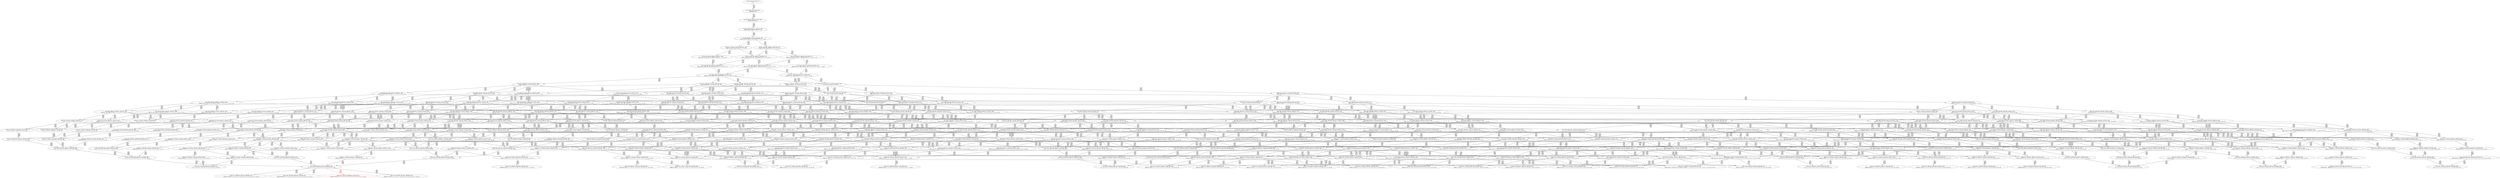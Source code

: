 digraph {
	S0[label="S0: [0, 0] [0, 0] [0, 0] [0, 0] \n{}{}"];
	S1[label="S1: [0, 0] [0, 0] [0, 0] [49, 62] \n{T0J0:49-62}{1}"];
	S2[label="S2: [49, 49] [49, 49] [49, 62] [118, 149] \n{T0J1:118-149}{1, 2}"];
	S3[label="S3: [49, 49] [49, 62] [101, 128] [118, 149] \n{T0J1:118-149, T0J2:101-128}{1, 2, 3}"];
	S4[label="S4: [49, 62] [93, 117] [101, 128] [118, 149] \n{T0J1:118-149, T0J2:101-128, T0J9:93-117}{1, 2, 3, 10}"];
	S5[label="S5: [101, 117] [101, 117] [118, 149] [152, 181] \n{T0J1:118-149, T0J3:152-181}{1, 2, 3, 4, 10}"];
	S6[label="S6: [93, 117] [101, 128] [118, 149] [168, 211] \n{T0J1:118-149, T0J10:168-211}{1, 2, 3, 10, 11}"];
	S7[label="S7: [101, 117] [118, 149] [152, 181] [157, 188] \n{T0J1:118-149, T0J3:152-181, T0J8:157-188}{1, 2, 3, 4, 9, 10}"];
	S8[label="S8: [101, 128] [118, 149] [152, 181] [168, 211] \n{T0J1:118-149, T0J3:152-181, T0J10:168-211}{1, 2, 3, 4, 10, 11}"];
	S9[label="S9: [101, 128] [118, 149] [144, 181] [168, 211] \n{T0J1:118-149, T0J10:168-211, T0J13:144-181}{1, 2, 3, 10, 11, 14}"];
	S10[label="S10: [118, 149] [152, 181] [157, 199] [168, 211] \n{T0J3:152-181, T0J8:157-199, T0J10:168-211}{1, 2, 3, 4, 9, 10, 11}"];
	S11[label="S11: [118, 149] [144, 181] [152, 192] [168, 211] \n{T0J3:152-192, T0J10:168-211, T0J13:144-191}{1, 2, 3, 4, 10, 11, 14}"];
	S12[label="S12: [118, 149] [137, 173] [144, 181] [168, 211] \n{T0J10:168-211, T0J13:144-181, T0J17:137-173}{1, 2, 3, 10, 11, 14, 18}"];
	S13[label="S13: [144, 181] [152, 199] [168, 211] [169, 220] \n{T0J3:152-192, T0J8:157-220, T0J10:168-211}{1, 2, 3, 4, 9, 10, 11, 14}"];
	S14[label="S14: [137, 173] [144, 181] [154, 211] [168, 213] \n{T0J3:152-213, T0J10:168-211}{1, 2, 3, 4, 10, 11, 14, 18}"];
	S15[label="S15: [152, 199] [168, 211] [169, 220] [215, 260] \n{T0J4:215-260}{1, 2, 3, 4, 5, 9, 10, 11, 14}"];
	S16[label="S16: [168, 181] [168, 199] [169, 220] [216, 242] \n{T0J11:216-242}{1, 2, 3, 4, 9, 10, 11, 12, 14}"];
	S17[label="S17: [152, 199] [168, 211] [169, 220] [185, 233] \n{T0J14:185-233}{1, 2, 3, 4, 9, 10, 11, 14, 15}"];
	S18[label="S18: [144, 199] [154, 211] [168, 220] [180, 244] \n{}{1, 2, 3, 4, 9, 10, 11, 14, 18}"];
	S19[label="S19: [152, 173] [154, 181] [168, 211] [215, 252] \n{T0J4:215-252}{1, 2, 3, 4, 5, 10, 11, 14, 18}"];
	S20[label="S20: [168, 211] [169, 220] [215, 260] [227, 293] \n{T0J4:215-260, T0J5:227-293}{1, 2, 3, 4, 5, 6, 9, 10, 11, 14}"];
	S21[label="S21: [168, 211] [169, 220] [215, 260] [216, 260] \n{T0J4:215-260, T0J11:216-260}{1, 2, 3, 4, 5, 9, 10, 11, 12, 14}"];
	S22[label="S22: [168, 211] [169, 220] [185, 251] [215, 278] \n{T0J4:215-278}{1, 2, 3, 4, 5, 9, 10, 11, 14, 15}"];
	S23[label="S23: [154, 211] [168, 220] [180, 245] [215, 290] \n{T0J4:215-290}{1, 2, 3, 4, 5, 9, 10, 11, 14, 18}"];
	S24[label="S24: [168, 199] [169, 220] [216, 242] [241, 273] \n{T0J11:216-242, T0J12:241-273}{1, 2, 3, 4, 9, 10, 11, 12, 13, 14}"];
	S25[label="S25: [168, 211] [169, 220] [185, 233] [216, 260] \n{T0J11:216-260}{1, 2, 3, 4, 9, 10, 11, 12, 14, 15}"];
	S26[label="S26: [168, 211] [168, 220] [180, 244] [216, 272] \n{T0J11:216-272}{1, 2, 3, 4, 9, 10, 11, 12, 14, 18}"];
	S27[label="S27: [168, 211] [169, 220] [185, 233] [203, 263] \n{T0J15:203-263}{1, 2, 3, 4, 9, 10, 11, 14, 15, 16}"];
	S28[label="S28: [154, 211] [168, 220] [180, 244] [185, 262] \n{}{1, 2, 3, 4, 9, 10, 11, 14, 15, 18}"];
	S29[label="S29: [146, 211] [154, 213] [168, 220] [180, 244] \n{T0J18:146-213}{1, 2, 3, 4, 9, 10, 11, 14, 18, 19}"];
	S30[label="S30: [154, 181] [168, 211] [215, 252] [227, 267] \n{T0J4:215-252, T0J5:227-267}{1, 2, 3, 4, 5, 6, 10, 11, 14, 18}"];
	S31[label="S31: [169, 220] [215, 260] [227, 293] [237, 298] \n{T0J4:215-260, T0J5:227-293, T0J6:237-298}{1, 2, 3, 4, 5, 6, 7, 9, 10, 11, 14}"];
	S32[label="S32: [169, 220] [215, 260] [216, 272] [227, 305] \n{T0J4:215-260, T0J5:227-305, T0J11:216-272}{1, 2, 3, 4, 5, 6, 9, 10, 11, 12, 14}"];
	S33[label="S33: [169, 220] [185, 260] [215, 278] [227, 305] \n{T0J4:215-278, T0J5:227-305}{1, 2, 3, 4, 5, 6, 9, 10, 11, 14, 15}"];
	S34[label="S34: [168, 220] [180, 256] [215, 290] [227, 305] \n{T0J4:215-290, T0J5:227-305}{1, 2, 3, 4, 5, 6, 9, 10, 11, 14, 18}"];
	S35[label="S35: [169, 220] [215, 260] [216, 273] [241, 303] \n{T0J4:215-278, T0J11:216-260, T0J12:241-303}{1, 2, 3, 4, 5, 9, 10, 11, 12, 13, 14}"];
	S36[label="S36: [169, 220] [185, 260] [215, 272] [216, 290] \n{T0J4:215-290, T0J11:216-272}{1, 2, 3, 4, 5, 9, 10, 11, 12, 14, 15}"];
	S37[label="S37: [168, 220] [180, 256] [215, 272] [216, 290] \n{T0J4:215-290, T0J11:216-272}{1, 2, 3, 4, 5, 9, 10, 11, 12, 14, 18}"];
	S38[label="S38: [169, 220] [185, 251] [203, 274] [219, 290] \n{T0J4:215-290}{1, 2, 3, 4, 5, 9, 10, 11, 14, 15, 16}"];
	S39[label="S39: [168, 220] [180, 251] [185, 262] [215, 290] \n{T0J4:215-290}{1, 2, 3, 4, 5, 9, 10, 11, 14, 15, 18}"];
	S40[label="S40: [154, 213] [168, 220] [180, 245] [215, 290] \n{T0J4:215-290}{1, 2, 3, 4, 5, 9, 10, 11, 14, 18, 19}"];
	S41[label="S41: [169, 220] [185, 242] [216, 260] [241, 303] \n{T0J11:216-260, T0J12:241-303}{1, 2, 3, 4, 9, 10, 11, 12, 13, 14, 15}"];
	S42[label="S42: [168, 220] [180, 244] [216, 272] [241, 303] \n{T0J11:216-272, T0J12:241-303}{1, 2, 3, 4, 9, 10, 11, 12, 13, 14, 18}"];
	S43[label="S43: [169, 220] [185, 233] [203, 263] [216, 274] \n{T0J11:216-272}{1, 2, 3, 4, 9, 10, 11, 12, 14, 15, 16}"];
	S44[label="S44: [168, 220] [180, 244] [185, 262] [216, 272] \n{T0J11:216-272}{1, 2, 3, 4, 9, 10, 11, 12, 14, 15, 18}"];
	S45[label="S45: [168, 213] [168, 220] [180, 244] [216, 272] \n{T0J11:216-272}{1, 2, 3, 4, 9, 10, 11, 12, 14, 18, 19}"];
	S46[label="S46: [169, 220] [185, 233] [203, 254] [203, 263] \n{T0J16:203-254}{1, 2, 3, 4, 9, 10, 11, 14, 15, 16, 17}"];
	S47[label="S47: [168, 220] [180, 244] [185, 262] [204, 274] \n{}{1, 2, 3, 4, 9, 10, 11, 14, 15, 16, 18}"];
	S48[label="S48: [154, 213] [168, 220] [180, 244] [185, 262] \n{}{1, 2, 3, 4, 9, 10, 11, 14, 15, 18, 19}"];
	S49[label="S49: [153, 213] [154, 219] [168, 220] [180, 244] \n{T0J19:153-219}{1, 2, 3, 4, 9, 10, 11, 14, 18, 19, 20}"];
	S50[label="S50: [168, 211] [215, 252] [223, 267] [227, 268] \n{T0J4:215-252, T0J5:227-267, T0J6:223-268}{1, 2, 3, 4, 5, 6, 7, 10, 11, 14, 18}"];
	S51[label="S51: [194, 252] [215, 260] [227, 293] [237, 298] \n{T0J5:227-293, T0J6:237-298, T0J7:194-252}{1, 2, 3, 4, 5, 6, 7, 8, 9, 10, 11, 14}"];
	S52[label="S52: [215, 260] [216, 273] [227, 305] [237, 307] \n{T0J5:227-305, T0J6:237-307}{1, 2, 3, 4, 5, 6, 7, 9, 10, 11, 12, 14}"];
	S53[label="S53: [185, 260] [215, 278] [227, 305] [237, 307] \n{T0J5:227-305, T0J6:237-307}{1, 2, 3, 4, 5, 6, 7, 9, 10, 11, 14, 15}"];
	S54[label="S54: [180, 256] [215, 290] [224, 305] [227, 307] \n{T0J5:227-305, T0J6:223-307}{1, 2, 3, 4, 5, 6, 7, 9, 10, 11, 14, 18}"];
	S55[label="S55: [215, 260] [216, 273] [227, 304] [242, 314] \n{T0J5:227-314, T0J12:241-304}{1, 2, 3, 4, 5, 6, 9, 10, 11, 12, 13, 14}"];
	S56[label="S56: [185, 260] [215, 273] [216, 290] [227, 314] \n{T0J5:227-314}{1, 2, 3, 4, 5, 6, 9, 10, 11, 12, 14, 15}"];
	S57[label="S57: [180, 256] [215, 273] [216, 290] [227, 314] \n{T0J5:227-314}{1, 2, 3, 4, 5, 6, 9, 10, 11, 12, 14, 18}"];
	S58[label="S58: [185, 260] [203, 274] [219, 290] [227, 314] \n{T0J5:227-314}{1, 2, 3, 4, 5, 6, 9, 10, 11, 14, 15, 16}"];
	S59[label="S59: [180, 256] [185, 262] [215, 290] [227, 314] \n{T0J5:227-314}{1, 2, 3, 4, 5, 6, 9, 10, 11, 14, 15, 18}"];
	S60[label="S60: [168, 220] [180, 256] [215, 290] [227, 307] \n{T0J4:215-290, T0J5:227-307}{1, 2, 3, 4, 5, 6, 9, 10, 11, 14, 18, 19}"];
	S61[label="S61: [185, 260] [215, 272] [216, 299] [241, 304] \n{T0J4:215-299, T0J12:241-304}{1, 2, 3, 4, 5, 9, 10, 11, 12, 13, 14, 15}"];
	S62[label="S62: [180, 258] [215, 272] [216, 299] [241, 304] \n{T0J4:215-299, T0J12:241-304}{1, 2, 3, 4, 5, 9, 10, 11, 12, 13, 14, 18}"];
	S63[label="S63: [185, 260] [203, 273] [216, 274] [219, 299] \n{T0J4:215-299}{1, 2, 3, 4, 5, 9, 10, 11, 12, 14, 15, 16}"];
	S64[label="S64: [180, 256] [185, 262] [215, 273] [216, 299] \n{T0J4:215-299}{1, 2, 3, 4, 5, 9, 10, 11, 12, 14, 15, 18}"];
	S65[label="S65: [168, 220] [180, 256] [215, 273] [216, 292] \n{T0J4:215-292, T0J11:216-273}{1, 2, 3, 4, 5, 9, 10, 11, 12, 14, 18, 19}"];
	S66[label="S66: [185, 251] [203, 254] [203, 274] [219, 299] \n{T0J4:215-299}{1, 2, 3, 4, 5, 9, 10, 11, 14, 15, 16, 17}"];
	S67[label="S67: [180, 251] [185, 262] [204, 274] [219, 299] \n{T0J4:215-299}{1, 2, 3, 4, 5, 9, 10, 11, 14, 15, 16, 18}"];
	S68[label="S68: [168, 220] [180, 251] [185, 262] [215, 292] \n{T0J4:215-292}{1, 2, 3, 4, 5, 9, 10, 11, 14, 15, 18, 19}"];
	S69[label="S69: [154, 219] [168, 220] [180, 245] [215, 292] \n{T0J4:215-292}{1, 2, 3, 4, 5, 9, 10, 11, 14, 18, 19, 20}"];
	S70[label="S70: [185, 242] [203, 263] [216, 276] [241, 304] \n{T0J11:216-272, T0J12:241-304}{1, 2, 3, 4, 9, 10, 11, 12, 13, 14, 15, 16}"];
	S71[label="S71: [180, 244] [185, 264] [216, 272] [241, 304] \n{T0J11:216-272, T0J12:241-304}{1, 2, 3, 4, 9, 10, 11, 12, 13, 14, 15, 18}"];
	S72[label="S72: [168, 220] [180, 244] [216, 272] [241, 304] \n{T0J11:216-272, T0J12:241-304}{1, 2, 3, 4, 9, 10, 11, 12, 13, 14, 18, 19}"];
	S73[label="S73: [185, 233] [203, 254] [203, 263] [216, 274] \n{T0J11:216-273}{1, 2, 3, 4, 9, 10, 11, 12, 14, 15, 16, 17}"];
	S74[label="S74: [180, 244] [185, 262] [204, 273] [216, 274] \n{T0J11:216-273}{1, 2, 3, 4, 9, 10, 11, 12, 14, 15, 16, 18}"];
	S75[label="S75: [168, 220] [180, 244] [185, 262] [216, 273] \n{T0J11:216-273}{1, 2, 3, 4, 9, 10, 11, 12, 14, 15, 18, 19}"];
	S76[label="S76: [168, 219] [168, 220] [180, 244] [216, 273] \n{T0J11:216-273}{1, 2, 3, 4, 9, 10, 11, 12, 14, 18, 19, 20}"];
	S77[label="S77: [180, 244] [185, 254] [203, 262] [204, 274] \n{}{1, 2, 3, 4, 9, 10, 11, 14, 15, 16, 17, 18}"];
	S78[label="S78: [168, 220] [180, 244] [185, 262] [204, 274] \n{}{1, 2, 3, 4, 9, 10, 11, 14, 15, 16, 18, 19}"];
	S79[label="S79: [154, 219] [168, 220] [180, 244] [185, 262] \n{}{1, 2, 3, 4, 9, 10, 11, 14, 15, 18, 19, 20}"];
	S80[label="S80: [154, 210] [168, 220] [180, 244] [215, 288] \n{T0J23:215-288}{1, 2, 3, 4, 9, 10, 11, 14, 18, 19, 20, 24}"];
	S81[label="S81: [193, 243] [215, 252] [223, 267] [227, 268] \n{T0J4:215-252, T0J5:227-267, T0J6:223-268, T0J7:193-243}{1, 2, 3, 4, 5, 6, 7, 8, 10, 11, 14, 18}"];
	S82[label="S82: [215, 273] [227, 293] [237, 305] [240, 313] \n{}{1, 2, 3, 4, 5, 6, 7, 8, 9, 10, 11, 12, 14}"];
	S83[label="S83: [210, 278] [215, 292] [227, 305] [237, 307] \n{}{1, 2, 3, 4, 5, 6, 7, 8, 9, 10, 11, 14, 15}"];
	S84[label="S84: [205, 288] [215, 290] [224, 305] [227, 314] \n{}{1, 2, 3, 4, 5, 6, 7, 8, 9, 10, 11, 14, 18}"];
	S85[label="S85: [215, 273] [216, 290] [227, 314] [237, 347] \n{T0J6:237-347}{1, 2, 3, 4, 5, 6, 7, 9, 10, 11, 12, 14, 15}"];
	S86[label="S86: [203, 274] [219, 290] [227, 314] [237, 347] \n{T0J6:237-347}{1, 2, 3, 4, 5, 6, 7, 9, 10, 11, 14, 15, 16}"];
	S87[label="S87: [185, 262] [215, 290] [224, 314] [227, 343] \n{T0J6:223-343}{1, 2, 3, 4, 5, 6, 7, 9, 10, 11, 14, 15, 18}"];
	S88[label="S88: [215, 273] [216, 290] [227, 314] [228, 343] \n{T0J6:223-343}{1, 2, 3, 4, 5, 6, 7, 9, 10, 11, 12, 14, 18}"];
	S89[label="S89: [180, 256] [215, 290] [224, 307] [227, 307] \n{T0J5:227-307, T0J6:223-307}{1, 2, 3, 4, 5, 6, 7, 9, 10, 11, 14, 18, 19}"];
	S90[label="S90: [216, 273] [227, 304] [242, 314] [284, 347] \n{T0J6:284-347}{1, 2, 3, 4, 5, 6, 7, 9, 10, 11, 12, 13, 14}"];
	S91[label="S91: [215, 273] [216, 299] [227, 304] [258, 354] \n{T0J5:227-354}{1, 2, 3, 4, 5, 6, 9, 10, 11, 12, 13, 14, 15}"];
	S92[label="S92: [203, 273] [216, 274] [219, 299] [233, 354] \n{T0J5:227-354}{1, 2, 3, 4, 5, 6, 9, 10, 11, 12, 14, 15, 16}"];
	S93[label="S93: [185, 262] [215, 273] [216, 299] [227, 350] \n{T0J5:227-350}{1, 2, 3, 4, 5, 6, 9, 10, 11, 12, 14, 15, 18}"];
	S94[label="S94: [215, 273] [216, 299] [227, 304] [253, 352] \n{T0J5:227-352}{1, 2, 3, 4, 5, 6, 9, 10, 11, 12, 13, 14, 18}"];
	S95[label="S95: [180, 256] [215, 273] [216, 292] [227, 314] \n{T0J5:227-314}{1, 2, 3, 4, 5, 6, 9, 10, 11, 12, 14, 18, 19}"];
	S96[label="S96: [203, 254] [203, 274] [219, 299] [227, 345] \n{T0J5:227-345}{1, 2, 3, 4, 5, 6, 9, 10, 11, 14, 15, 16, 17}"];
	S97[label="S97: [185, 262] [204, 274] [219, 299] [227, 345] \n{T0J5:227-345}{1, 2, 3, 4, 5, 6, 9, 10, 11, 14, 15, 16, 18}"];
	S98[label="S98: [180, 256] [185, 262] [215, 292] [227, 314] \n{T0J5:227-314}{1, 2, 3, 4, 5, 6, 9, 10, 11, 14, 15, 18, 19}"];
	S99[label="S99: [168, 220] [180, 256] [215, 292] [227, 313] \n{T0J5:227-313}{1, 2, 3, 4, 5, 6, 9, 10, 11, 14, 18, 19, 20}"];
	S100[label="S100: [203, 273] [216, 276] [219, 304] [241, 321] \n{T0J4:215-321}{1, 2, 3, 4, 5, 9, 10, 11, 12, 13, 14, 15, 16}"];
	S101[label="S101: [185, 264] [215, 273] [216, 304] [241, 323] \n{T0J4:215-323}{1, 2, 3, 4, 5, 9, 10, 11, 12, 13, 14, 15, 18}"];
	S102[label="S102: [180, 256] [215, 273] [216, 299] [241, 304] \n{T0J4:215-299, T0J12:241-304}{1, 2, 3, 4, 5, 9, 10, 11, 12, 13, 14, 18, 19}"];
	S103[label="S103: [203, 254] [203, 273] [216, 274] [220, 312] \n{T0J4:215-312}{1, 2, 3, 4, 5, 9, 10, 11, 12, 14, 15, 16, 17}"];
	S104[label="S104: [185, 262] [204, 273] [216, 274] [221, 323] \n{T0J4:215-323}{1, 2, 3, 4, 5, 9, 10, 11, 12, 14, 15, 16, 18}"];
	S105[label="S105: [180, 256] [185, 262] [215, 273] [216, 299] \n{T0J4:215-299}{1, 2, 3, 4, 5, 9, 10, 11, 12, 14, 15, 18, 19}"];
	S106[label="S106: [168, 220] [180, 256] [215, 273] [216, 298] \n{T0J4:215-298}{1, 2, 3, 4, 5, 9, 10, 11, 12, 14, 18, 19, 20}"];
	S107[label="S107: [185, 254] [203, 262] [204, 274] [219, 323] \n{T0J4:215-323}{1, 2, 3, 4, 5, 9, 10, 11, 14, 15, 16, 17, 18}"];
	S108[label="S108: [180, 251] [185, 262] [204, 274] [219, 299] \n{T0J4:215-299}{1, 2, 3, 4, 5, 9, 10, 11, 14, 15, 16, 18, 19}"];
	S109[label="S109: [168, 220] [180, 251] [185, 262] [215, 298] \n{T0J4:215-298}{1, 2, 3, 4, 5, 9, 10, 11, 14, 15, 18, 19, 20}"];
	S110[label="S110: [168, 220] [180, 245] [215, 288] [216, 292] \n{T0J4:215-292, T0J23:215-288}{1, 2, 3, 4, 5, 9, 10, 11, 14, 18, 19, 20, 24}"];
	S111[label="S111: [203, 256] [203, 263] [216, 276] [241, 304] \n{T0J11:216-273, T0J12:241-304}{1, 2, 3, 4, 9, 10, 11, 12, 13, 14, 15, 16, 17}"];
	S112[label="S112: [185, 264] [204, 273] [216, 276] [241, 304] \n{T0J11:216-273, T0J12:241-304}{1, 2, 3, 4, 9, 10, 11, 12, 13, 14, 15, 16, 18}"];
	S113[label="S113: [180, 244] [185, 264] [216, 273] [241, 304] \n{T0J11:216-273, T0J12:241-304}{1, 2, 3, 4, 9, 10, 11, 12, 13, 14, 15, 18, 19}"];
	S114[label="S114: [168, 221] [180, 244] [216, 273] [241, 304] \n{T0J11:216-273, T0J12:241-304}{1, 2, 3, 4, 9, 10, 11, 12, 13, 14, 18, 19, 20}"];
	S115[label="S115: [185, 254] [203, 262] [204, 273] [216, 274] \n{T0J11:216-273}{1, 2, 3, 4, 9, 10, 11, 12, 14, 15, 16, 17, 18}"];
	S116[label="S116: [180, 244] [185, 262] [204, 273] [216, 274] \n{T0J11:216-273}{1, 2, 3, 4, 9, 10, 11, 12, 14, 15, 16, 18, 19}"];
	S117[label="S117: [168, 220] [180, 244] [185, 262] [216, 273] \n{T0J11:216-273}{1, 2, 3, 4, 9, 10, 11, 12, 14, 15, 18, 19, 20}"];
	S118[label="S118: [168, 220] [180, 244] [215, 273] [216, 288] \n{T0J11:216-273, T0J23:215-288}{1, 2, 3, 4, 9, 10, 11, 12, 14, 18, 19, 20, 24}"];
	S119[label="S119: [180, 244] [185, 254] [203, 262] [204, 274] \n{}{1, 2, 3, 4, 9, 10, 11, 14, 15, 16, 17, 18, 19}"];
	S120[label="S120: [203, 221] [203, 254] [204, 262] [211, 274] \n{T0J22:211-221}{1, 2, 3, 4, 9, 10, 11, 14, 15, 16, 17, 18, 23}"];
	S121[label="S121: [168, 220] [180, 244] [185, 262] [204, 274] \n{}{1, 2, 3, 4, 9, 10, 11, 14, 15, 16, 18, 19, 20}"];
	S122[label="S122: [168, 220] [180, 244] [185, 262] [215, 288] \n{T0J23:215-288}{1, 2, 3, 4, 9, 10, 11, 14, 15, 18, 19, 20, 24}"];
	S123[label="S123: [227, 304] [237, 305] [240, 314] [284, 365] \n{}{1, 2, 3, 4, 5, 6, 7, 8, 9, 10, 11, 12, 13, 14}"];
	S124[label="S124: [215, 292] [227, 305] [237, 314] [240, 347] \n{}{1, 2, 3, 4, 5, 6, 7, 8, 9, 10, 11, 12, 14, 15}"];
	S125[label="S125: [215, 290] [227, 306] [228, 314] [237, 347] \n{}{1, 2, 3, 4, 5, 6, 7, 8, 9, 10, 11, 14, 15, 16}"];
	S126[label="S126: [210, 290] [215, 294] [224, 314] [227, 343] \n{}{1, 2, 3, 4, 5, 6, 7, 8, 9, 10, 11, 14, 15, 18}"];
	S127[label="S127: [215, 290] [224, 305] [227, 314] [240, 349] \n{}{1, 2, 3, 4, 5, 6, 7, 8, 9, 10, 11, 12, 14, 18}"];
	S128[label="S128: [205, 288] [215, 290] [224, 307] [227, 314] \n{}{1, 2, 3, 4, 5, 6, 7, 8, 9, 10, 11, 14, 18, 19}"];
	S129[label="S129: [216, 274] [219, 299] [233, 354] [251, 360] \n{T0J6:237-360}{1, 2, 3, 4, 5, 6, 7, 9, 10, 11, 12, 14, 15, 16}"];
	S130[label="S130: [203, 274] [219, 299] [227, 341] [238, 347] \n{T0J6:237-347}{1, 2, 3, 4, 5, 6, 7, 9, 10, 11, 14, 15, 16, 17}"];
	S131[label="S131: [204, 274] [219, 299] [227, 345] [236, 349] \n{T0J6:223-349}{1, 2, 3, 4, 5, 6, 7, 9, 10, 11, 14, 15, 16, 18}"];
	S132[label="S132: [215, 273] [216, 299] [227, 349] [233, 350] \n{T0J6:223-349}{1, 2, 3, 4, 5, 6, 7, 9, 10, 11, 12, 14, 15, 18}"];
	S133[label="S133: [185, 262] [215, 292] [224, 314] [227, 343] \n{T0J6:223-343}{1, 2, 3, 4, 5, 6, 7, 9, 10, 11, 14, 15, 18, 19}"];
	S134[label="S134: [215, 273] [216, 292] [227, 314] [228, 343] \n{T0J6:223-343}{1, 2, 3, 4, 5, 6, 7, 9, 10, 11, 12, 14, 18, 19}"];
	S135[label="S135: [215, 262] [221, 290] [224, 307] [227, 307] \n{T0J5:227-307, T0J6:223-307, T0J14:221-262}{1, 2, 3, 4, 5, 6, 7, 9, 10, 11, 14, 15, 18, 19}"];
	S136[label="S136: [180, 256] [215, 292] [224, 307] [227, 313] \n{T0J5:227-313, T0J6:223-307}{1, 2, 3, 4, 5, 6, 7, 9, 10, 11, 14, 18, 19, 20}"];
	S137[label="S137: [216, 299] [227, 304] [258, 354] [284, 360] \n{T0J6:284-360}{1, 2, 3, 4, 5, 6, 7, 9, 10, 11, 12, 13, 14, 15}"];
	S138[label="S138: [216, 276] [219, 304] [233, 321] [276, 367] \n{T0J5:227-367}{1, 2, 3, 4, 5, 6, 9, 10, 11, 12, 13, 14, 15, 16}"];
	S139[label="S139: [203, 273] [216, 274] [220, 312] [238, 354] \n{T0J5:227-354}{1, 2, 3, 4, 5, 6, 9, 10, 11, 12, 14, 15, 16, 17}"];
	S140[label="S140: [204, 273] [216, 274] [221, 323] [233, 356] \n{T0J5:227-356}{1, 2, 3, 4, 5, 6, 9, 10, 11, 12, 14, 15, 16, 18}"];
	S141[label="S141: [215, 273] [216, 304] [227, 323] [258, 358] \n{T0J5:227-358}{1, 2, 3, 4, 5, 6, 9, 10, 11, 12, 13, 14, 15, 18}"];
	S142[label="S142: [185, 262] [215, 273] [216, 299] [227, 350] \n{T0J5:227-350}{1, 2, 3, 4, 5, 6, 9, 10, 11, 12, 14, 15, 18, 19}"];
	S143[label="S143: [216, 299] [227, 304] [253, 352] [284, 360] \n{T0J6:284-360}{1, 2, 3, 4, 5, 6, 7, 9, 10, 11, 12, 13, 14, 18}"];
	S144[label="S144: [215, 273] [216, 299] [227, 304] [253, 350] \n{T0J5:227-350}{1, 2, 3, 4, 5, 6, 9, 10, 11, 12, 13, 14, 18, 19}"];
	S145[label="S145: [215, 262] [216, 273] [221, 292] [227, 314] \n{T0J5:227-314, T0J14:221-262}{1, 2, 3, 4, 5, 6, 9, 10, 11, 12, 14, 15, 18, 19}"];
	S146[label="S146: [180, 256] [215, 273] [216, 298] [227, 314] \n{T0J5:227-314}{1, 2, 3, 4, 5, 6, 9, 10, 11, 12, 14, 18, 19, 20}"];
	S147[label="S147: [203, 262] [204, 274] [219, 323] [227, 348] \n{T0J5:227-348}{1, 2, 3, 4, 5, 6, 9, 10, 11, 14, 15, 16, 17, 18}"];
	S148[label="S148: [185, 262] [204, 274] [219, 299] [227, 345] \n{T0J5:227-345}{1, 2, 3, 4, 5, 6, 9, 10, 11, 14, 15, 16, 18, 19}"];
	S149[label="S149: [180, 256] [185, 262] [215, 298] [227, 314] \n{T0J5:227-314}{1, 2, 3, 4, 5, 6, 9, 10, 11, 14, 15, 18, 19, 20}"];
	S150[label="S150: [180, 256] [215, 288] [216, 292] [230, 314] \n{T0J5:227-314}{1, 2, 3, 4, 5, 6, 9, 10, 11, 14, 18, 19, 20, 24}"];
	S151[label="S151: [203, 273] [216, 276] [220, 304] [241, 335] \n{T0J4:215-335}{1, 2, 3, 4, 5, 9, 10, 11, 12, 13, 14, 15, 16, 17}"];
	S152[label="S152: [204, 273] [216, 276] [221, 304] [241, 343] \n{T0J4:215-343}{1, 2, 3, 4, 5, 9, 10, 11, 12, 13, 14, 15, 16, 18}"];
	S153[label="S153: [185, 264] [215, 273] [216, 304] [241, 323] \n{T0J4:215-323}{1, 2, 3, 4, 5, 9, 10, 11, 12, 13, 14, 15, 18, 19}"];
	S154[label="S154: [180, 256] [215, 273] [216, 300] [241, 304] \n{T0J4:215-300, T0J12:241-304}{1, 2, 3, 4, 5, 9, 10, 11, 12, 13, 14, 18, 19, 20}"];
	S155[label="S155: [203, 262] [204, 273] [216, 274] [221, 333] \n{T0J4:215-333}{1, 2, 3, 4, 5, 9, 10, 11, 12, 14, 15, 16, 17, 18}"];
	S156[label="S156: [185, 262] [204, 273] [216, 274] [221, 323] \n{T0J4:215-323}{1, 2, 3, 4, 5, 9, 10, 11, 12, 14, 15, 16, 18, 19}"];
	S157[label="S157: [180, 256] [185, 262] [215, 273] [216, 299] \n{T0J4:215-299}{1, 2, 3, 4, 5, 9, 10, 11, 12, 14, 15, 18, 19, 20}"];
	S158[label="S158: [180, 256] [215, 273] [216, 288] [216, 299] \n{T0J4:215-299}{1, 2, 3, 4, 5, 9, 10, 11, 12, 14, 18, 19, 20, 24}"];
	S159[label="S159: [185, 254] [203, 262] [204, 274] [219, 323] \n{T0J4:215-323}{1, 2, 3, 4, 5, 9, 10, 11, 14, 15, 16, 17, 18, 19}"];
	S160[label="S160: [203, 254] [204, 262] [211, 274] [219, 323] \n{T0J4:215-323}{1, 2, 3, 4, 5, 9, 10, 11, 14, 15, 16, 17, 18, 23}"];
	S161[label="S161: [180, 251] [185, 262] [204, 274] [219, 299] \n{T0J4:215-299}{1, 2, 3, 4, 5, 9, 10, 11, 14, 15, 16, 18, 19, 20}"];
	S162[label="S162: [180, 251] [185, 262] [215, 288] [216, 299] \n{T0J4:215-299}{1, 2, 3, 4, 5, 9, 10, 11, 14, 15, 18, 19, 20, 24}"];
	S163[label="S163: [203, 262] [204, 273] [216, 276] [241, 304] \n{T0J11:216-273, T0J12:241-304}{1, 2, 3, 4, 9, 10, 11, 12, 13, 14, 15, 16, 17, 18}"];
	S164[label="S164: [185, 264] [204, 273] [216, 276] [241, 304] \n{T0J11:216-273, T0J12:241-304}{1, 2, 3, 4, 9, 10, 11, 12, 13, 14, 15, 16, 18, 19}"];
	S165[label="S165: [180, 244] [185, 264] [216, 273] [241, 304] \n{T0J11:216-273, T0J12:241-304}{1, 2, 3, 4, 9, 10, 11, 12, 13, 14, 15, 18, 19, 20}"];
	S166[label="S166: [180, 244] [215, 273] [216, 290] [241, 304] \n{T0J11:216-273, T0J12:241-304, T0J23:215-290}{1, 2, 3, 4, 9, 10, 11, 12, 13, 14, 18, 19, 20, 24}"];
	S167[label="S167: [185, 254] [203, 262] [204, 273] [216, 274] \n{T0J11:216-273}{1, 2, 3, 4, 9, 10, 11, 12, 14, 15, 16, 17, 18, 19}"];
	S168[label="S168: [203, 254] [204, 262] [211, 273] [216, 274] \n{T0J11:216-273}{1, 2, 3, 4, 9, 10, 11, 12, 14, 15, 16, 17, 18, 23}"];
	S169[label="S169: [180, 244] [185, 262] [204, 273] [216, 274] \n{T0J11:216-273}{1, 2, 3, 4, 9, 10, 11, 12, 14, 15, 16, 18, 19, 20}"];
	S170[label="S170: [180, 244] [185, 262] [215, 273] [216, 288] \n{T0J11:216-273, T0J23:215-288}{1, 2, 3, 4, 9, 10, 11, 12, 14, 15, 18, 19, 20, 24}"];
	S171[label="S171: [180, 244] [185, 254] [203, 262] [204, 274] \n{}{1, 2, 3, 4, 9, 10, 11, 14, 15, 16, 17, 18, 19, 20}"];
	S172[label="S172: [203, 221] [203, 254] [204, 262] [211, 274] \n{T0J22:211-221}{1, 2, 3, 4, 9, 10, 11, 14, 15, 16, 17, 18, 19, 23}"];
	S173[label="S173: [180, 244] [185, 262] [204, 274] [219, 288] \n{T0J23:215-288}{1, 2, 3, 4, 9, 10, 11, 14, 15, 16, 18, 19, 20, 24}"];
	S174[label="S174: [227, 305] [237, 331] [240, 356] [284, 384] \n{}{1, 2, 3, 4, 5, 6, 7, 8, 9, 10, 11, 12, 13, 14, 15}"];
	S175[label="S175: [219, 306] [228, 314] [237, 354] [251, 360] \n{}{1, 2, 3, 4, 5, 6, 7, 8, 9, 10, 11, 12, 14, 15, 16}"];
	S176[label="S176: [215, 299] [224, 314] [227, 349] [240, 351] \n{}{1, 2, 3, 4, 5, 6, 7, 8, 9, 10, 11, 12, 14, 15, 18}"];
	S177[label="S177: [215, 299] [224, 306] [227, 345] [236, 349] \n{}{1, 2, 3, 4, 5, 6, 7, 8, 9, 10, 11, 14, 15, 16, 18}"];
	S178[label="S178: [210, 292] [215, 294] [224, 314] [227, 343] \n{}{1, 2, 3, 4, 5, 6, 7, 8, 9, 10, 11, 14, 15, 18, 19}"];
	S179[label="S179: [224, 305] [227, 331] [240, 352] [284, 382] \n{}{1, 2, 3, 4, 5, 6, 7, 8, 9, 10, 11, 12, 13, 14, 18}"];
	S180[label="S180: [215, 292] [224, 307] [227, 314] [240, 349] \n{}{1, 2, 3, 4, 5, 6, 7, 8, 9, 10, 11, 12, 14, 18, 19}"];
	S181[label="S181: [215, 262] [224, 290] [227, 307] [246, 314] \n{T0J14:246-262}{1, 2, 3, 4, 5, 6, 7, 8, 9, 10, 11, 14, 15, 18, 19}"];
	S182[label="S182: [205, 288] [215, 292] [224, 307] [227, 314] \n{}{1, 2, 3, 4, 5, 6, 7, 8, 9, 10, 11, 14, 18, 19, 20}"];
	S183[label="S183: [219, 299] [227, 306] [228, 341] [238, 347] \n{T0J7:228-306}{1, 2, 3, 4, 5, 6, 7, 8, 9, 10, 11, 14, 15, 16, 17}"];
	S184[label="S184: [216, 274] [220, 312] [238, 354] [251, 360] \n{T0J6:237-360}{1, 2, 3, 4, 5, 6, 7, 9, 10, 11, 12, 14, 15, 16, 17}"];
	S185[label="S185: [204, 274] [219, 323] [227, 348] [239, 349] \n{T0J6:223-349}{1, 2, 3, 4, 5, 6, 7, 9, 10, 11, 14, 15, 16, 17, 18}"];
	S186[label="S186: [216, 274] [221, 323] [233, 356] [252, 360] \n{T0J6:223-360}{1, 2, 3, 4, 5, 6, 7, 9, 10, 11, 12, 14, 15, 16, 18}"];
	S187[label="S187: [204, 274] [219, 299] [227, 345] [236, 349] \n{T0J6:223-349}{1, 2, 3, 4, 5, 6, 7, 9, 10, 11, 14, 15, 16, 18, 19}"];
	S188[label="S188: [215, 273] [216, 299] [227, 349] [233, 350] \n{T0J6:223-349}{1, 2, 3, 4, 5, 6, 7, 9, 10, 11, 12, 14, 15, 18, 19}"];
	S189[label="S189: [215, 274] [224, 292] [227, 314] [236, 343] \n{T0J6:223-343, T0J15:236-274}{1, 2, 3, 4, 5, 6, 7, 9, 10, 11, 14, 15, 16, 18, 19}"];
	S190[label="S190: [185, 262] [215, 298] [224, 314] [227, 343] \n{T0J6:223-343}{1, 2, 3, 4, 5, 6, 7, 9, 10, 11, 14, 15, 18, 19, 20}"];
	S191[label="S191: [215, 273] [216, 298] [227, 314] [228, 343] \n{T0J6:223-343}{1, 2, 3, 4, 5, 6, 7, 9, 10, 11, 12, 14, 18, 19, 20}"];
	S192[label="S192: [215, 288] [216, 292] [227, 314] [242, 343] \n{T0J6:223-343}{1, 2, 3, 4, 5, 6, 7, 9, 10, 11, 14, 18, 19, 20, 24}"];
	S193[label="S193: [219, 304] [233, 321] [276, 363] [285, 367] \n{T0J6:285-363}{1, 2, 3, 4, 5, 6, 7, 9, 10, 11, 12, 13, 14, 15, 16}"];
	S194[label="S194: [216, 276] [220, 304] [238, 335] [276, 367] \n{T0J5:227-367}{1, 2, 3, 4, 5, 6, 9, 10, 11, 12, 13, 14, 15, 16, 17}"];
	S195[label="S195: [204, 273] [216, 274] [221, 333] [239, 356] \n{T0J5:227-356}{1, 2, 3, 4, 5, 6, 9, 10, 11, 12, 14, 15, 16, 17, 18}"];
	S196[label="S196: [216, 276] [221, 304] [233, 343] [277, 367] \n{T0J5:227-367}{1, 2, 3, 4, 5, 6, 9, 10, 11, 12, 13, 14, 15, 16, 18}"];
	S197[label="S197: [204, 273] [216, 274] [221, 323] [233, 356] \n{T0J5:227-356}{1, 2, 3, 4, 5, 6, 9, 10, 11, 12, 14, 15, 16, 18, 19}"];
	S198[label="S198: [216, 304] [227, 323] [258, 358] [284, 360] \n{T0J6:284-360}{1, 2, 3, 4, 5, 6, 7, 9, 10, 11, 12, 13, 14, 15, 18}"];
	S199[label="S199: [215, 273] [216, 304] [227, 323] [258, 358] \n{T0J5:227-358}{1, 2, 3, 4, 5, 6, 9, 10, 11, 12, 13, 14, 15, 18, 19}"];
	S200[label="S200: [215, 273] [216, 274] [227, 299] [236, 350] \n{T0J5:227-350, T0J15:236-274}{1, 2, 3, 4, 5, 6, 9, 10, 11, 12, 14, 15, 16, 18, 19}"];
	S201[label="S201: [185, 262] [215, 273] [216, 299] [227, 350] \n{T0J5:227-350}{1, 2, 3, 4, 5, 6, 9, 10, 11, 12, 14, 15, 18, 19, 20}"];
	S202[label="S202: [216, 299] [227, 304] [253, 350] [284, 360] \n{T0J6:284-360}{1, 2, 3, 4, 5, 6, 7, 9, 10, 11, 12, 13, 14, 18, 19}"];
	S203[label="S203: [215, 273] [216, 300] [227, 304] [253, 350] \n{T0J5:227-350}{1, 2, 3, 4, 5, 6, 9, 10, 11, 12, 13, 14, 18, 19, 20}"];
	S204[label="S204: [215, 273] [216, 288] [216, 299] [230, 350] \n{T0J5:227-350}{1, 2, 3, 4, 5, 6, 9, 10, 11, 12, 14, 18, 19, 20, 24}"];
	S205[label="S205: [203, 262] [204, 274] [219, 323] [227, 348] \n{T0J5:227-348}{1, 2, 3, 4, 5, 6, 9, 10, 11, 14, 15, 16, 17, 18, 19}"];
	S206[label="S206: [204, 262] [211, 274] [219, 323] [227, 348] \n{T0J5:227-348}{1, 2, 3, 4, 5, 6, 9, 10, 11, 14, 15, 16, 17, 18, 23}"];
	S207[label="S207: [185, 262] [204, 274] [219, 299] [227, 345] \n{T0J5:227-345}{1, 2, 3, 4, 5, 6, 9, 10, 11, 14, 15, 16, 18, 19, 20}"];
	S208[label="S208: [185, 262] [215, 288] [216, 299] [230, 345] \n{T0J5:227-345}{1, 2, 3, 4, 5, 6, 9, 10, 11, 14, 15, 18, 19, 20, 24}"];
	S209[label="S209: [204, 273] [216, 276] [221, 304] [241, 343] \n{T0J4:215-343}{1, 2, 3, 4, 5, 9, 10, 11, 12, 13, 14, 15, 16, 17, 18}"];
	S210[label="S210: [204, 273] [216, 276] [221, 304] [241, 343] \n{T0J4:215-343}{1, 2, 3, 4, 5, 9, 10, 11, 12, 13, 14, 15, 16, 18, 19}"];
	S211[label="S211: [185, 264] [215, 273] [216, 304] [241, 323] \n{T0J4:215-323}{1, 2, 3, 4, 5, 9, 10, 11, 12, 13, 14, 15, 18, 19, 20}"];
	S212[label="S212: [215, 273] [216, 290] [216, 304] [242, 323] \n{T0J4:215-323}{1, 2, 3, 4, 5, 9, 10, 11, 12, 13, 14, 18, 19, 20, 24}"];
	S213[label="S213: [203, 262] [204, 273] [216, 274] [221, 333] \n{T0J4:215-333}{1, 2, 3, 4, 5, 9, 10, 11, 12, 14, 15, 16, 17, 18, 19}"];
	S214[label="S214: [204, 262] [211, 273] [216, 274] [221, 333] \n{T0J4:215-333}{1, 2, 3, 4, 5, 9, 10, 11, 12, 14, 15, 16, 17, 18, 23}"];
	S215[label="S215: [185, 262] [204, 273] [216, 274] [221, 323] \n{T0J4:215-323}{1, 2, 3, 4, 5, 9, 10, 11, 12, 14, 15, 16, 18, 19, 20}"];
	S216[label="S216: [185, 262] [215, 273] [216, 288] [221, 323] \n{T0J4:215-323}{1, 2, 3, 4, 5, 9, 10, 11, 12, 14, 15, 18, 19, 20, 24}"];
	S217[label="S217: [185, 254] [203, 262] [204, 274] [219, 323] \n{T0J4:215-323}{1, 2, 3, 4, 5, 9, 10, 11, 14, 15, 16, 17, 18, 19, 20}"];
	S218[label="S218: [203, 254] [204, 262] [211, 274] [219, 323] \n{T0J4:215-323}{1, 2, 3, 4, 5, 9, 10, 11, 14, 15, 16, 17, 18, 19, 23}"];
	S219[label="S219: [185, 262] [204, 274] [216, 288] [231, 323] \n{T0J4:215-323}{1, 2, 3, 4, 5, 9, 10, 11, 14, 15, 16, 18, 19, 20, 24}"];
	S220[label="S220: [203, 262] [204, 273] [216, 276] [241, 304] \n{T0J11:216-273, T0J12:241-304}{1, 2, 3, 4, 9, 10, 11, 12, 13, 14, 15, 16, 17, 18, 19}"];
	S221[label="S221: [204, 262] [211, 273] [216, 276] [241, 304] \n{T0J11:216-273, T0J12:241-304}{1, 2, 3, 4, 9, 10, 11, 12, 13, 14, 15, 16, 17, 18, 23}"];
	S222[label="S222: [185, 264] [204, 273] [216, 276] [241, 304] \n{T0J11:216-273, T0J12:241-304}{1, 2, 3, 4, 9, 10, 11, 12, 13, 14, 15, 16, 18, 19, 20}"];
	S223[label="S223: [185, 264] [215, 273] [216, 290] [241, 304] \n{T0J11:216-273, T0J12:241-304, T0J23:215-290}{1, 2, 3, 4, 9, 10, 11, 12, 13, 14, 15, 18, 19, 20, 24}"];
	S224[label="S224: [185, 254] [203, 262] [204, 273] [216, 274] \n{T0J11:216-273}{1, 2, 3, 4, 9, 10, 11, 12, 14, 15, 16, 17, 18, 19, 20}"];
	S225[label="S225: [203, 254] [204, 262] [211, 273] [216, 274] \n{T0J11:216-273}{1, 2, 3, 4, 9, 10, 11, 12, 14, 15, 16, 17, 18, 19, 23}"];
	S226[label="S226: [185, 262] [204, 273] [216, 274] [228, 288] \n{T0J11:216-273, T0J23:215-288}{1, 2, 3, 4, 9, 10, 11, 12, 14, 15, 16, 18, 19, 20, 24}"];
	S227[label="S227: [203, 221] [203, 254] [204, 262] [211, 274] \n{T0J22:211-221}{1, 2, 3, 4, 9, 10, 11, 14, 15, 16, 17, 18, 19, 20, 23}"];
	S228[label="S228: [185, 254] [203, 262] [204, 274] [219, 288] \n{T0J23:215-288}{1, 2, 3, 4, 9, 10, 11, 14, 15, 16, 17, 18, 19, 20, 24}"];
	S229[label="S229: [228, 331] [237, 356] [251, 369] [284, 398] \n{}{1, 2, 3, 4, 5, 6, 7, 8, 9, 10, 11, 12, 13, 14, 15, 16}"];
	S230[label="S230: [224, 331] [227, 352] [240, 358] [284, 391] \n{}{1, 2, 3, 4, 5, 6, 7, 8, 9, 10, 11, 12, 13, 14, 15, 18}"];
	S231[label="S231: [221, 306] [227, 345] [236, 356] [252, 360] \n{}{1, 2, 3, 4, 5, 6, 7, 8, 9, 10, 11, 12, 14, 15, 16, 18}"];
	S232[label="S232: [215, 299] [224, 314] [227, 349] [240, 353] \n{}{1, 2, 3, 4, 5, 6, 7, 8, 9, 10, 11, 12, 14, 15, 18, 19}"];
	S233[label="S233: [215, 299] [224, 306] [227, 345] [236, 349] \n{}{1, 2, 3, 4, 5, 6, 7, 8, 9, 10, 11, 14, 15, 16, 18, 19}"];
	S234[label="S234: [210, 294] [215, 298] [224, 314] [227, 343] \n{}{1, 2, 3, 4, 5, 6, 7, 8, 9, 10, 11, 14, 15, 18, 19, 20}"];
	S235[label="S235: [224, 307] [227, 331] [240, 350] [284, 384] \n{}{1, 2, 3, 4, 5, 6, 7, 8, 9, 10, 11, 12, 13, 14, 18, 19}"];
	S236[label="S236: [215, 298] [224, 307] [227, 314] [240, 349] \n{}{1, 2, 3, 4, 5, 6, 7, 8, 9, 10, 11, 12, 14, 18, 19, 20}"];
	S237[label="S237: [215, 292] [224, 314] [227, 320] [242, 343] \n{}{1, 2, 3, 4, 5, 6, 7, 8, 9, 10, 11, 14, 18, 19, 20, 24}"];
	S238[label="S238: [220, 306] [228, 341] [238, 354] [251, 360] \n{}{1, 2, 3, 4, 5, 6, 7, 8, 9, 10, 11, 12, 14, 15, 16, 17}"];
	S239[label="S239: [219, 306] [227, 323] [229, 348] [239, 349] \n{T0J7:229-306}{1, 2, 3, 4, 5, 6, 7, 8, 9, 10, 11, 14, 15, 16, 17, 18}"];
	S240[label="S240: [216, 274] [221, 333] [239, 356] [252, 360] \n{T0J6:223-360}{1, 2, 3, 4, 5, 6, 7, 9, 10, 11, 12, 14, 15, 16, 17, 18}"];
	S241[label="S241: [204, 274] [219, 323] [227, 348] [239, 349] \n{T0J6:223-349}{1, 2, 3, 4, 5, 6, 7, 9, 10, 11, 14, 15, 16, 17, 18, 19}"];
	S242[label="S242: [211, 274] [219, 323] [227, 348] [239, 349] \n{T0J6:223-349}{1, 2, 3, 4, 5, 6, 7, 9, 10, 11, 14, 15, 16, 17, 18, 23}"];
	S243[label="S243: [216, 274] [221, 323] [233, 356] [252, 360] \n{T0J6:223-360}{1, 2, 3, 4, 5, 6, 7, 9, 10, 11, 12, 14, 15, 16, 18, 19}"];
	S244[label="S244: [219, 254] [227, 299] [236, 345] [239, 349] \n{T0J6:223-349, T0J16:239-254}{1, 2, 3, 4, 5, 6, 7, 9, 10, 11, 14, 15, 16, 17, 18, 19}"];
	S245[label="S245: [204, 274] [219, 299] [227, 345] [236, 349] \n{T0J6:223-349}{1, 2, 3, 4, 5, 6, 7, 9, 10, 11, 14, 15, 16, 18, 19, 20}"];
	S246[label="S246: [215, 273] [216, 299] [227, 349] [233, 350] \n{T0J6:223-349}{1, 2, 3, 4, 5, 6, 7, 9, 10, 11, 12, 14, 15, 18, 19, 20}"];
	S247[label="S247: [215, 288] [216, 299] [227, 345] [247, 349] \n{T0J6:223-349}{1, 2, 3, 4, 5, 6, 7, 9, 10, 11, 14, 15, 18, 19, 20, 24}"];
	S248[label="S248: [220, 304] [238, 335] [276, 363] [285, 367] \n{T0J6:285-363}{1, 2, 3, 4, 5, 6, 7, 9, 10, 11, 12, 13, 14, 15, 16, 17}"];
	S249[label="S249: [216, 276] [221, 304] [239, 343] [277, 367] \n{T0J5:227-367}{1, 2, 3, 4, 5, 6, 9, 10, 11, 12, 13, 14, 15, 16, 17, 18}"];
	S250[label="S250: [204, 273] [216, 274] [221, 333] [239, 356] \n{T0J5:227-356}{1, 2, 3, 4, 5, 6, 9, 10, 11, 12, 14, 15, 16, 17, 18, 19}"];
	S251[label="S251: [211, 273] [216, 274] [221, 333] [239, 356] \n{T0J5:227-356}{1, 2, 3, 4, 5, 6, 9, 10, 11, 12, 14, 15, 16, 17, 18, 23}"];
	S252[label="S252: [221, 304] [233, 343] [277, 363] [285, 367] \n{T0J6:285-363}{1, 2, 3, 4, 5, 6, 7, 9, 10, 11, 12, 13, 14, 15, 16, 18}"];
	S253[label="S253: [216, 276] [221, 304] [233, 343] [277, 367] \n{T0J5:227-367}{1, 2, 3, 4, 5, 6, 9, 10, 11, 12, 13, 14, 15, 16, 18, 19}"];
	S254[label="S254: [216, 254] [221, 274] [233, 323] [239, 356] \n{T0J5:227-356, T0J16:239-254}{1, 2, 3, 4, 5, 6, 9, 10, 11, 12, 14, 15, 16, 17, 18, 19}"];
	S255[label="S255: [204, 273] [216, 274] [221, 323] [233, 356] \n{T0J5:227-356}{1, 2, 3, 4, 5, 6, 9, 10, 11, 12, 14, 15, 16, 18, 19, 20}"];
	S256[label="S256: [216, 304] [227, 323] [258, 358] [284, 360] \n{T0J6:284-360}{1, 2, 3, 4, 5, 6, 7, 9, 10, 11, 12, 13, 14, 15, 18, 19}"];
	S257[label="S257: [215, 273] [216, 304] [227, 323] [258, 358] \n{T0J5:227-358}{1, 2, 3, 4, 5, 6, 9, 10, 11, 12, 13, 14, 15, 18, 19, 20}"];
	S258[label="S258: [215, 273] [216, 288] [221, 323] [233, 356] \n{T0J5:227-356}{1, 2, 3, 4, 5, 6, 9, 10, 11, 12, 14, 15, 18, 19, 20, 24}"];
	S259[label="S259: [216, 300] [227, 304] [253, 350] [284, 360] \n{T0J6:284-360}{1, 2, 3, 4, 5, 6, 7, 9, 10, 11, 12, 13, 14, 18, 19, 20}"];
	S260[label="S260: [216, 288] [216, 299] [230, 350] [284, 360] \n{T0J6:284-360}{1, 2, 3, 4, 5, 6, 7, 9, 10, 11, 12, 14, 18, 19, 20, 24}"];
	S261[label="S261: [203, 262] [204, 274] [219, 323] [227, 348] \n{T0J5:227-348}{1, 2, 3, 4, 5, 6, 9, 10, 11, 14, 15, 16, 17, 18, 19, 20}"];
	S262[label="S262: [204, 262] [211, 274] [219, 323] [227, 348] \n{T0J5:227-348}{1, 2, 3, 4, 5, 6, 9, 10, 11, 14, 15, 16, 17, 18, 19, 23}"];
	S263[label="S263: [204, 274] [216, 288] [227, 323] [236, 356] \n{T0J5:227-356}{1, 2, 3, 4, 5, 6, 9, 10, 11, 14, 15, 16, 18, 19, 20, 24}"];
	S264[label="S264: [204, 273] [216, 276] [221, 304] [241, 343] \n{T0J4:215-343}{1, 2, 3, 4, 5, 9, 10, 11, 12, 13, 14, 15, 16, 17, 18, 19}"];
	S265[label="S265: [211, 273] [216, 276] [221, 304] [241, 343] \n{T0J4:215-343}{1, 2, 3, 4, 5, 9, 10, 11, 12, 13, 14, 15, 16, 17, 18, 23}"];
	S266[label="S266: [216, 256] [221, 276] [239, 304] [241, 343] \n{T0J4:215-343, T0J16:239-256}{1, 2, 3, 4, 5, 9, 10, 11, 12, 13, 14, 15, 16, 17, 18, 19}"];
	S267[label="S267: [204, 273] [216, 276] [221, 304] [241, 343] \n{T0J4:215-343}{1, 2, 3, 4, 5, 9, 10, 11, 12, 13, 14, 15, 16, 18, 19, 20}"];
	S268[label="S268: [215, 273] [216, 290] [221, 304] [247, 343] \n{T0J4:215-343}{1, 2, 3, 4, 5, 9, 10, 11, 12, 13, 14, 15, 18, 19, 20, 24}"];
	S269[label="S269: [216, 290] [216, 304] [242, 323] [290, 367] \n{T0J5:290-367}{1, 2, 3, 4, 5, 6, 9, 10, 11, 12, 13, 14, 18, 19, 20, 24}"];
	S270[label="S270: [203, 262] [204, 273] [216, 274] [221, 333] \n{T0J4:215-333}{1, 2, 3, 4, 5, 9, 10, 11, 12, 14, 15, 16, 17, 18, 19, 20}"];
	S271[label="S271: [204, 262] [211, 273] [216, 274] [221, 333] \n{T0J4:215-333}{1, 2, 3, 4, 5, 9, 10, 11, 12, 14, 15, 16, 17, 18, 19, 23}"];
	S272[label="S272: [204, 273] [216, 274] [221, 288] [233, 341] \n{T0J4:215-341}{1, 2, 3, 4, 5, 9, 10, 11, 12, 14, 15, 16, 18, 19, 20, 24}"];
	S273[label="S273: [203, 254] [204, 262] [211, 274] [219, 323] \n{T0J4:215-323}{1, 2, 3, 4, 5, 9, 10, 11, 14, 15, 16, 17, 18, 19, 20, 23}"];
	S274[label="S274: [203, 262] [204, 274] [219, 288] [231, 333] \n{T0J4:215-333}{1, 2, 3, 4, 5, 9, 10, 11, 14, 15, 16, 17, 18, 19, 20, 24}"];
	S275[label="S275: [203, 262] [204, 273] [216, 276] [241, 304] \n{T0J11:216-273, T0J12:241-304}{1, 2, 3, 4, 9, 10, 11, 12, 13, 14, 15, 16, 17, 18, 19, 20}"];
	S276[label="S276: [204, 262] [211, 273] [216, 276] [241, 304] \n{T0J11:216-273, T0J12:241-304}{1, 2, 3, 4, 9, 10, 11, 12, 13, 14, 15, 16, 17, 18, 19, 23}"];
	S277[label="S277: [204, 273] [216, 276] [228, 290] [241, 304] \n{T0J11:216-273, T0J12:241-304, T0J23:215-290}{1, 2, 3, 4, 9, 10, 11, 12, 13, 14, 15, 16, 18, 19, 20, 24}"];
	S278[label="S278: [203, 254] [204, 262] [211, 273] [216, 274] \n{T0J11:216-273}{1, 2, 3, 4, 9, 10, 11, 12, 14, 15, 16, 17, 18, 19, 20, 23}"];
	S279[label="S279: [203, 262] [204, 273] [216, 274] [228, 288] \n{T0J11:216-273, T0J23:215-288}{1, 2, 3, 4, 9, 10, 11, 12, 14, 15, 16, 17, 18, 19, 20, 24}"];
	S280[label="S280: [203, 254] [204, 262] [211, 274] [219, 288] \n{T0J22:211-221, T0J23:215-288}{1, 2, 3, 4, 9, 10, 11, 14, 15, 16, 17, 18, 19, 20, 23, 24}"];
	S281[label="S281: [228, 356] [238, 369] [251, 375] [284, 398] \n{}{1, 2, 3, 4, 5, 6, 7, 8, 9, 10, 11, 12, 13, 14, 15, 16, 17}"];
	S282[label="S282: [227, 352] [236, 358] [252, 391] [284, 398] \n{}{1, 2, 3, 4, 5, 6, 7, 8, 9, 10, 11, 12, 13, 14, 15, 16, 18}"];
	S283[label="S283: [224, 331] [227, 350] [240, 359] [284, 391] \n{}{1, 2, 3, 4, 5, 6, 7, 8, 9, 10, 11, 12, 13, 14, 15, 18, 19}"];
	S284[label="S284: [221, 306] [227, 345] [236, 356] [252, 360] \n{}{1, 2, 3, 4, 5, 6, 7, 8, 9, 10, 11, 12, 14, 15, 16, 18, 19}"];
	S285[label="S285: [215, 299] [224, 314] [227, 349] [240, 355] \n{}{1, 2, 3, 4, 5, 6, 7, 8, 9, 10, 11, 12, 14, 15, 18, 19, 20}"];
	S286[label="S286: [215, 299] [224, 306] [227, 345] [236, 349] \n{}{1, 2, 3, 4, 5, 6, 7, 8, 9, 10, 11, 14, 15, 16, 18, 19, 20}"];
	S287[label="S287: [215, 299] [224, 320] [227, 345] [247, 349] \n{}{1, 2, 3, 4, 5, 6, 7, 8, 9, 10, 11, 14, 15, 18, 19, 20, 24}"];
	S288[label="S288: [224, 307] [227, 332] [240, 350] [284, 390] \n{}{1, 2, 3, 4, 5, 6, 7, 8, 9, 10, 11, 12, 13, 14, 18, 19, 20}"];
	S289[label="S289: [216, 314] [227, 320] [241, 350] [263, 360] \n{}{1, 2, 3, 4, 5, 6, 7, 8, 9, 10, 11, 12, 14, 18, 19, 20, 24}"];
	S290[label="S290: [221, 323] [229, 348] [239, 356] [252, 367] \n{}{1, 2, 3, 4, 5, 6, 7, 8, 9, 10, 11, 12, 14, 15, 16, 17, 18}"];
	S291[label="S291: [219, 306] [227, 323] [229, 348] [239, 349] \n{T0J7:229-306}{1, 2, 3, 4, 5, 6, 7, 8, 9, 10, 11, 14, 15, 16, 17, 18, 19}"];
	S292[label="S292: [216, 274] [221, 333] [239, 356] [252, 360] \n{T0J6:223-360}{1, 2, 3, 4, 5, 6, 7, 9, 10, 11, 12, 14, 15, 16, 17, 18, 19}"];
	S293[label="S293: [204, 274] [219, 323] [227, 348] [239, 349] \n{T0J6:223-349}{1, 2, 3, 4, 5, 6, 7, 9, 10, 11, 14, 15, 16, 17, 18, 19, 20}"];
	S294[label="S294: [211, 274] [219, 323] [227, 348] [239, 349] \n{T0J6:223-349}{1, 2, 3, 4, 5, 6, 7, 9, 10, 11, 14, 15, 16, 17, 18, 19, 23}"];
	S295[label="S295: [219, 306] [227, 323] [236, 348] [239, 349] \n{T0J7:236-306}{1, 2, 3, 4, 5, 6, 7, 8, 9, 10, 11, 14, 15, 16, 17, 18, 23}"];
	S296[label="S296: [216, 274] [221, 333] [239, 356] [259, 360] \n{T0J6:223-360}{1, 2, 3, 4, 5, 6, 7, 9, 10, 11, 12, 14, 15, 16, 17, 18, 23}"];
	S297[label="S297: [216, 274] [221, 323] [233, 356] [252, 360] \n{T0J6:223-360}{1, 2, 3, 4, 5, 6, 7, 9, 10, 11, 12, 14, 15, 16, 18, 19, 20}"];
	S298[label="S298: [216, 288] [227, 323] [236, 356] [266, 361] \n{T0J6:223-361}{1, 2, 3, 4, 5, 6, 7, 9, 10, 11, 14, 15, 16, 18, 19, 20, 24}"];
	S299[label="S299: [221, 304] [239, 343] [277, 363] [285, 367] \n{T0J6:285-363}{1, 2, 3, 4, 5, 6, 7, 9, 10, 11, 12, 13, 14, 15, 16, 17, 18}"];
	S300[label="S300: [216, 276] [221, 304] [239, 343] [277, 367] \n{T0J5:227-367}{1, 2, 3, 4, 5, 6, 9, 10, 11, 12, 13, 14, 15, 16, 17, 18, 19}"];
	S301[label="S301: [204, 273] [216, 274] [221, 333] [239, 356] \n{T0J5:227-356}{1, 2, 3, 4, 5, 6, 9, 10, 11, 12, 14, 15, 16, 17, 18, 19, 20}"];
	S302[label="S302: [211, 273] [216, 274] [221, 333] [239, 356] \n{T0J5:227-356}{1, 2, 3, 4, 5, 6, 9, 10, 11, 12, 14, 15, 16, 17, 18, 19, 23}"];
	S303[label="S303: [216, 276] [221, 304] [239, 343] [284, 367] \n{T0J5:227-367}{1, 2, 3, 4, 5, 6, 9, 10, 11, 12, 13, 14, 15, 16, 17, 18, 23}"];
	S304[label="S304: [221, 304] [233, 343] [277, 363] [285, 367] \n{T0J6:285-363}{1, 2, 3, 4, 5, 6, 7, 9, 10, 11, 12, 13, 14, 15, 16, 18, 19}"];
	S305[label="S305: [216, 276] [221, 304] [233, 343] [277, 367] \n{T0J5:227-367}{1, 2, 3, 4, 5, 6, 9, 10, 11, 12, 13, 14, 15, 16, 18, 19, 20}"];
	S306[label="S306: [216, 274] [221, 288] [233, 341] [252, 367] \n{T0J5:227-367}{1, 2, 3, 4, 5, 6, 9, 10, 11, 12, 14, 15, 16, 18, 19, 20, 24}"];
	S307[label="S307: [216, 304] [227, 323] [258, 358] [284, 360] \n{T0J6:284-360}{1, 2, 3, 4, 5, 6, 7, 9, 10, 11, 12, 13, 14, 15, 18, 19, 20}"];
	S308[label="S308: [216, 288] [221, 323] [233, 356] [284, 360] \n{T0J6:284-360}{1, 2, 3, 4, 5, 6, 7, 9, 10, 11, 12, 14, 15, 18, 19, 20, 24}"];
	S309[label="S309: [204, 262] [211, 274] [219, 323] [227, 348] \n{T0J5:227-348}{1, 2, 3, 4, 5, 6, 9, 10, 11, 14, 15, 16, 17, 18, 19, 20, 23}"];
	S310[label="S310: [204, 274] [219, 288] [227, 333] [239, 356] \n{T0J5:227-356}{1, 2, 3, 4, 5, 6, 9, 10, 11, 14, 15, 16, 17, 18, 19, 20, 24}"];
	S311[label="S311: [204, 273] [216, 276] [221, 304] [241, 343] \n{T0J4:215-343}{1, 2, 3, 4, 5, 9, 10, 11, 12, 13, 14, 15, 16, 17, 18, 19, 20}"];
	S312[label="S312: [211, 273] [216, 276] [221, 304] [241, 343] \n{T0J4:215-343}{1, 2, 3, 4, 5, 9, 10, 11, 12, 13, 14, 15, 16, 17, 18, 19, 23}"];
	S313[label="S313: [216, 276] [221, 290] [233, 304] [266, 352] \n{T0J4:215-352}{1, 2, 3, 4, 5, 9, 10, 11, 12, 13, 14, 15, 16, 18, 19, 20, 24}"];
	S314[label="S314: [216, 290] [221, 304] [247, 343] [290, 367] \n{T0J5:290-367}{1, 2, 3, 4, 5, 6, 9, 10, 11, 12, 13, 14, 15, 18, 19, 20, 24}"];
	S315[label="S315: [216, 304] [242, 323] [285, 367] [290, 377] \n{T0J5:290-367, T0J6:285-377}{1, 2, 3, 4, 5, 6, 7, 9, 10, 11, 12, 13, 14, 18, 19, 20, 24}"];
	S316[label="S316: [204, 262] [211, 273] [216, 274] [221, 333] \n{T0J4:215-333}{1, 2, 3, 4, 5, 9, 10, 11, 12, 14, 15, 16, 17, 18, 19, 20, 23}"];
	S317[label="S317: [204, 273] [216, 274] [221, 288] [239, 341] \n{T0J4:215-341}{1, 2, 3, 4, 5, 9, 10, 11, 12, 14, 15, 16, 17, 18, 19, 20, 24}"];
	S318[label="S318: [204, 262] [211, 274] [219, 288] [231, 333] \n{T0J4:215-333}{1, 2, 3, 4, 5, 9, 10, 11, 14, 15, 16, 17, 18, 19, 20, 23, 24}"];
	S319[label="S319: [204, 262] [211, 273] [216, 276] [241, 304] \n{T0J11:216-273, T0J12:241-304}{1, 2, 3, 4, 9, 10, 11, 12, 13, 14, 15, 16, 17, 18, 19, 20, 23}"];
	S320[label="S320: [204, 273] [216, 276] [228, 290] [241, 304] \n{T0J11:216-273, T0J12:241-304, T0J23:215-290}{1, 2, 3, 4, 9, 10, 11, 12, 13, 14, 15, 16, 17, 18, 19, 20, 24}"];
	S321[label="S321: [204, 262] [211, 273] [216, 274] [228, 288] \n{T0J11:216-273, T0J23:215-288}{1, 2, 3, 4, 9, 10, 11, 12, 14, 15, 16, 17, 18, 19, 20, 23, 24}"];
	S322[label="S322: [229, 369] [239, 391] [252, 398] [284, 415] \n{}{1, 2, 3, 4, 5, 6, 7, 8, 9, 10, 11, 12, 13, 14, 15, 16, 17, 18}"];
	S323[label="S323: [227, 350] [236, 359] [252, 391] [284, 398] \n{}{1, 2, 3, 4, 5, 6, 7, 8, 9, 10, 11, 12, 13, 14, 15, 16, 18, 19}"];
	S324[label="S324: [224, 332] [227, 350] [240, 359] [284, 391] \n{}{1, 2, 3, 4, 5, 6, 7, 8, 9, 10, 11, 12, 13, 14, 15, 18, 19, 20}"];
	S325[label="S325: [221, 306] [227, 345] [236, 356] [252, 360] \n{}{1, 2, 3, 4, 5, 6, 7, 8, 9, 10, 11, 12, 14, 15, 16, 18, 19, 20}"];
	S326[label="S326: [221, 320] [227, 345] [241, 356] [263, 360] \n{}{1, 2, 3, 4, 5, 6, 7, 8, 9, 10, 11, 12, 14, 15, 18, 19, 20, 24}"];
	S327[label="S327: [227, 323] [241, 350] [263, 367] [289, 406] \n{}{1, 2, 3, 4, 5, 6, 7, 8, 9, 10, 11, 12, 13, 14, 18, 19, 20, 24}"];
	S328[label="S328: [221, 323] [229, 348] [239, 356] [252, 367] \n{}{1, 2, 3, 4, 5, 6, 7, 8, 9, 10, 11, 12, 14, 15, 16, 17, 18, 19}"];
	S329[label="S329: [219, 306] [227, 323] [229, 348] [239, 349] \n{T0J7:229-306}{1, 2, 3, 4, 5, 6, 7, 8, 9, 10, 11, 14, 15, 16, 17, 18, 19, 20}"];
	S330[label="S330: [216, 274] [221, 333] [239, 356] [252, 360] \n{T0J6:223-360}{1, 2, 3, 4, 5, 6, 7, 9, 10, 11, 12, 14, 15, 16, 17, 18, 19, 20}"];
	S331[label="S331: [211, 274] [219, 323] [227, 348] [239, 349] \n{T0J6:223-349}{1, 2, 3, 4, 5, 6, 7, 9, 10, 11, 14, 15, 16, 17, 18, 19, 20, 23}"];
	S332[label="S332: [219, 288] [227, 333] [239, 356] [266, 361] \n{T0J6:223-361}{1, 2, 3, 4, 5, 6, 7, 9, 10, 11, 14, 15, 16, 17, 18, 19, 20, 24}"];
	S333[label="S333: [219, 306] [227, 323] [236, 348] [239, 349] \n{T0J7:236-306}{1, 2, 3, 4, 5, 6, 7, 8, 9, 10, 11, 14, 15, 16, 17, 18, 19, 23}"];
	S334[label="S334: [216, 274] [221, 333] [239, 356] [259, 360] \n{T0J6:223-360}{1, 2, 3, 4, 5, 6, 7, 9, 10, 11, 12, 14, 15, 16, 17, 18, 19, 23}"];
	S335[label="S335: [221, 323] [236, 348] [239, 356] [259, 367] \n{}{1, 2, 3, 4, 5, 6, 7, 8, 9, 10, 11, 12, 14, 15, 16, 17, 18, 23}"];
	S336[label="S336: [227, 320] [236, 323] [241, 356] [266, 361] \n{T0J7:241-320}{1, 2, 3, 4, 5, 6, 7, 8, 9, 10, 11, 14, 15, 16, 18, 19, 20, 24}"];
	S337[label="S337: [221, 304] [239, 343] [277, 363] [285, 367] \n{T0J6:285-363}{1, 2, 3, 4, 5, 6, 7, 9, 10, 11, 12, 13, 14, 15, 16, 17, 18, 19}"];
	S338[label="S338: [216, 276] [221, 304] [239, 343] [277, 367] \n{T0J5:227-367}{1, 2, 3, 4, 5, 6, 9, 10, 11, 12, 13, 14, 15, 16, 17, 18, 19, 20}"];
	S339[label="S339: [211, 273] [216, 274] [221, 333] [239, 356] \n{T0J5:227-356}{1, 2, 3, 4, 5, 6, 9, 10, 11, 12, 14, 15, 16, 17, 18, 19, 20, 23}"];
	S340[label="S340: [216, 274] [221, 288] [239, 341] [252, 367] \n{T0J5:227-367}{1, 2, 3, 4, 5, 6, 9, 10, 11, 12, 14, 15, 16, 17, 18, 19, 20, 24}"];
	S341[label="S341: [216, 276] [221, 304] [239, 343] [284, 367] \n{T0J5:227-367}{1, 2, 3, 4, 5, 6, 9, 10, 11, 12, 13, 14, 15, 16, 17, 18, 19, 23}"];
	S342[label="S342: [221, 304] [239, 343] [284, 363] [285, 367] \n{T0J6:285-363}{1, 2, 3, 4, 5, 6, 7, 9, 10, 11, 12, 13, 14, 15, 16, 17, 18, 23}"];
	S343[label="S343: [221, 304] [233, 343] [277, 363] [285, 367] \n{T0J6:285-363}{1, 2, 3, 4, 5, 6, 7, 9, 10, 11, 12, 13, 14, 15, 16, 18, 19, 20}"];
	S344[label="S344: [221, 288] [233, 341] [252, 361] [285, 367] \n{T0J6:285-361}{1, 2, 3, 4, 5, 6, 7, 9, 10, 11, 12, 14, 15, 16, 18, 19, 20, 24}"];
	S345[label="S345: [211, 274] [219, 288] [227, 333] [239, 356] \n{T0J5:227-356}{1, 2, 3, 4, 5, 6, 9, 10, 11, 14, 15, 16, 17, 18, 19, 20, 23, 24}"];
	S346[label="S346: [211, 273] [216, 276] [221, 304] [241, 343] \n{T0J4:215-343}{1, 2, 3, 4, 5, 9, 10, 11, 12, 13, 14, 15, 16, 17, 18, 19, 20, 23}"];
	S347[label="S347: [216, 276] [221, 290] [239, 304] [266, 352] \n{T0J4:215-352}{1, 2, 3, 4, 5, 9, 10, 11, 12, 13, 14, 15, 16, 17, 18, 19, 20, 24}"];
	S348[label="S348: [221, 290] [233, 304] [266, 352] [291, 370] \n{T0J5:291-370}{1, 2, 3, 4, 5, 6, 9, 10, 11, 12, 13, 14, 15, 16, 18, 19, 20, 24}"];
	S349[label="S349: [221, 304] [247, 343] [285, 367] [290, 377] \n{T0J5:290-367, T0J6:285-377}{1, 2, 3, 4, 5, 6, 7, 9, 10, 11, 12, 13, 14, 15, 18, 19, 20, 24}"];
	S350[label="S350: [211, 273] [216, 274] [221, 288] [239, 341] \n{T0J4:215-341}{1, 2, 3, 4, 5, 9, 10, 11, 12, 14, 15, 16, 17, 18, 19, 20, 23, 24}"];
	S351[label="S351: [211, 273] [216, 276] [228, 290] [241, 304] \n{T0J11:216-273, T0J12:241-304, T0J23:215-290}{1, 2, 3, 4, 9, 10, 11, 12, 13, 14, 15, 16, 17, 18, 19, 20, 23, 24}"];
	S352[label="S352: [231, 380] [239, 391] [252, 398] [284, 415] \n{T0J18:231-380}{1, 2, 3, 4, 5, 6, 7, 8, 9, 10, 11, 12, 13, 14, 15, 16, 17, 18, 19}"];
	S353[label="S353: [239, 391] [249, 398] [252, 403] [284, 415] \n{T0J20:249-403}{1, 2, 3, 4, 5, 6, 7, 8, 9, 10, 11, 12, 13, 14, 15, 16, 17, 18, 21}"];
	S354[label="S354: [241, 391] [252, 398] [284, 415] [316, 470] \n{T0J21:316-470}{1, 2, 3, 4, 5, 6, 7, 8, 9, 10, 11, 12, 13, 14, 15, 16, 17, 18, 22}"];
	S355[label="S355: [237, 387] [239, 391] [252, 398] [284, 415] \n{T0J22:237-387}{1, 2, 3, 4, 5, 6, 7, 8, 9, 10, 11, 12, 13, 14, 15, 16, 17, 18, 23}"];
	S0 -> S1[label="T0 J0\nDL=450\nES=0\nLS=0\nEF=49\nLF=62",fontsize=8];
	S1 -> S2[label="T0 J1\nDL=450\nES=49\nLS=62\nEF=118\nLF=149",fontsize=8];
	S2 -> S3[label="T0 J2\nDL=450\nES=49\nLS=62\nEF=101\nLF=128",fontsize=8];
	S3 -> S4[label="T0 J9\nDL=450\nES=49\nLS=62\nEF=93\nLF=117",fontsize=8];
	S4 -> S5[label="T0 J3\nDL=450\nES=101\nLS=117\nEF=152\nLF=181",fontsize=8];
	S4 -> S6[label="T0 J10\nDL=450\nES=93\nLS=117\nEF=168\nLF=211",fontsize=8];
	S5 -> S7[label="T0 J8\nDL=450\nES=101\nLS=117\nEF=157\nLF=188",fontsize=8];
	S5 -> S8[label="T0 J10\nDL=450\nES=101\nLS=117\nEF=176\nLF=211",fontsize=8];
	S6 -> S8[label="T0 J3\nDL=450\nES=101\nLS=117\nEF=152\nLF=181",fontsize=8];
	S6 -> S9[label="T0 J13\nDL=450\nES=93\nLS=117\nEF=144\nLF=181",fontsize=8];
	S7 -> S10[label="T0 J10\nDL=450\nES=101\nLS=117\nEF=176\nLF=211",fontsize=8];
	S8 -> S10[label="T0 J8\nDL=450\nES=101\nLS=128\nEF=157\nLF=199",fontsize=8];
	S8 -> S11[label="T0 J13\nDL=450\nES=101\nLS=127\nEF=152\nLF=191",fontsize=8];
	S9 -> S11[label="T0 J3\nDL=450\nES=101\nLS=128\nEF=152\nLF=192",fontsize=8];
	S9 -> S12[label="T0 J17\nDL=450\nES=101\nLS=127\nEF=137\nLF=173",fontsize=8];
	S10 -> S13[label="T0 J13\nDL=450\nES=118\nLS=149\nEF=169\nLF=213",fontsize=8];
	S11 -> S13[label="T0 J8\nDL=450\nES=118\nLS=149\nEF=174\nLF=220",fontsize=8];
	S11 -> S14[label="T0 J17\nDL=450\nES=118\nLS=127\nEF=154\nLF=173",fontsize=8];
	S12 -> S14[label="T0 J3\nDL=450\nES=118\nLS=149\nEF=169\nLF=213",fontsize=8];
	S13 -> S15[label="T0 J4\nDL=450\nES=152\nLS=181\nEF=215\nLF=260",fontsize=8];
	S13 -> S16[label="T0 J11\nDL=450\nES=168\nLS=181\nEF=216\nLF=242",fontsize=8];
	S13 -> S17[label="T0 J14\nDL=450\nES=144\nLS=181\nEF=185\nLF=233",fontsize=8];
	S13 -> S18[label="T0 J17\nDL=450\nES=144\nLS=181\nEF=180\nLF=227",fontsize=8];
	S14 -> S19[label="T0 J4\nDL=450\nES=152\nLS=173\nEF=215\nLF=252",fontsize=8];
	S14 -> S18[label="T0 J8\nDL=450\nES=137\nLS=173\nEF=193\nLF=244",fontsize=8];
	S15 -> S20[label="T0 J5\nDL=450\nES=152\nLS=199\nEF=227\nLF=293",fontsize=8];
	S15 -> S21[label="T0 J11\nDL=450\nES=168\nLS=199\nEF=216\nLF=260",fontsize=8];
	S15 -> S22[label="T0 J14\nDL=450\nES=152\nLS=199\nEF=193\nLF=251",fontsize=8];
	S15 -> S23[label="T0 J17\nDL=450\nES=152\nLS=199\nEF=188\nLF=245",fontsize=8];
	S16 -> S21[label="T0 J4\nDL=450\nES=168\nLS=181\nEF=231\nLF=260",fontsize=8];
	S16 -> S24[label="T0 J12\nDL=450\nES=168\nLS=181\nEF=241\nLF=273",fontsize=8];
	S16 -> S25[label="T0 J14\nDL=450\nES=168\nLS=181\nEF=209\nLF=233",fontsize=8];
	S16 -> S26[label="T0 J17\nDL=450\nES=168\nLS=181\nEF=204\nLF=227",fontsize=8];
	S17 -> S22[label="T0 J4\nDL=450\nES=152\nLS=199\nEF=215\nLF=278",fontsize=8];
	S17 -> S25[label="T0 J11\nDL=450\nES=168\nLS=199\nEF=216\nLF=260",fontsize=8];
	S17 -> S27[label="T0 J15\nDL=450\nES=152\nLS=199\nEF=203\nLF=263",fontsize=8];
	S17 -> S28[label="T0 J17\nDL=450\nES=152\nLS=199\nEF=188\nLF=245",fontsize=8];
	S18 -> S23[label="T0 J4\nDL=450\nES=152\nLS=211\nEF=215\nLF=290",fontsize=8];
	S18 -> S26[label="T0 J11\nDL=450\nES=168\nLS=211\nEF=216\nLF=272",fontsize=8];
	S18 -> S28[label="T0 J14\nDL=450\nES=144\nLS=210\nEF=185\nLF=262",fontsize=8];
	S18 -> S29[label="T0 J18\nDL=450\nES=144\nLS=210\nEF=146\nLF=213",fontsize=8];
	S19 -> S30[label="T0 J5\nDL=450\nES=152\nLS=173\nEF=227\nLF=267",fontsize=8];
	S19 -> S23[label="T0 J8\nDL=450\nES=152\nLS=173\nEF=208\nLF=244",fontsize=8];
	S20 -> S31[label="T0 J6\nDL=450\nES=168\nLS=211\nEF=237\nLF=298",fontsize=8];
	S20 -> S32[label="T0 J11\nDL=450\nES=168\nLS=211\nEF=216\nLF=272",fontsize=8];
	S20 -> S33[label="T0 J14\nDL=450\nES=168\nLS=210\nEF=209\nLF=262",fontsize=8];
	S20 -> S34[label="T0 J17\nDL=450\nES=168\nLS=210\nEF=204\nLF=256",fontsize=8];
	S21 -> S32[label="T0 J5\nDL=450\nES=168\nLS=211\nEF=243\nLF=305",fontsize=8];
	S21 -> S35[label="T0 J12\nDL=450\nES=168\nLS=211\nEF=241\nLF=303",fontsize=8];
	S21 -> S36[label="T0 J14\nDL=450\nES=168\nLS=210\nEF=209\nLF=262",fontsize=8];
	S21 -> S37[label="T0 J17\nDL=450\nES=168\nLS=210\nEF=204\nLF=256",fontsize=8];
	S22 -> S33[label="T0 J5\nDL=450\nES=168\nLS=211\nEF=243\nLF=305",fontsize=8];
	S22 -> S36[label="T0 J11\nDL=450\nES=168\nLS=211\nEF=216\nLF=272",fontsize=8];
	S22 -> S38[label="T0 J15\nDL=450\nES=168\nLS=210\nEF=219\nLF=274",fontsize=8];
	S22 -> S39[label="T0 J17\nDL=450\nES=168\nLS=210\nEF=204\nLF=256",fontsize=8];
	S23 -> S34[label="T0 J5\nDL=450\nES=154\nLS=211\nEF=229\nLF=305",fontsize=8];
	S23 -> S37[label="T0 J11\nDL=450\nES=168\nLS=211\nEF=216\nLF=272",fontsize=8];
	S23 -> S39[label="T0 J14\nDL=450\nES=154\nLS=210\nEF=195\nLF=262",fontsize=8];
	S23 -> S40[label="T0 J18\nDL=450\nES=154\nLS=210\nEF=156\nLF=213",fontsize=8];
	S24 -> S35[label="T0 J4\nDL=450\nES=168\nLS=199\nEF=231\nLF=278",fontsize=8];
	S24 -> S41[label="T0 J14\nDL=450\nES=168\nLS=199\nEF=209\nLF=251",fontsize=8];
	S24 -> S42[label="T0 J17\nDL=450\nES=168\nLS=199\nEF=204\nLF=245",fontsize=8];
	S25 -> S36[label="T0 J4\nDL=450\nES=168\nLS=211\nEF=231\nLF=290",fontsize=8];
	S25 -> S41[label="T0 J12\nDL=450\nES=168\nLS=211\nEF=241\nLF=303",fontsize=8];
	S25 -> S43[label="T0 J15\nDL=450\nES=168\nLS=210\nEF=219\nLF=274",fontsize=8];
	S25 -> S44[label="T0 J17\nDL=450\nES=168\nLS=210\nEF=204\nLF=256",fontsize=8];
	S26 -> S37[label="T0 J4\nDL=450\nES=168\nLS=211\nEF=231\nLF=290",fontsize=8];
	S26 -> S42[label="T0 J12\nDL=450\nES=168\nLS=211\nEF=241\nLF=303",fontsize=8];
	S26 -> S44[label="T0 J14\nDL=450\nES=168\nLS=210\nEF=209\nLF=262",fontsize=8];
	S26 -> S45[label="T0 J18\nDL=450\nES=168\nLS=210\nEF=170\nLF=213",fontsize=8];
	S27 -> S38[label="T0 J4\nDL=450\nES=168\nLS=211\nEF=231\nLF=290",fontsize=8];
	S27 -> S43[label="T0 J11\nDL=450\nES=168\nLS=211\nEF=216\nLF=272",fontsize=8];
	S27 -> S46[label="T0 J16\nDL=450\nES=168\nLS=210\nEF=203\nLF=254",fontsize=8];
	S27 -> S47[label="T0 J17\nDL=450\nES=168\nLS=210\nEF=204\nLF=256",fontsize=8];
	S28 -> S39[label="T0 J4\nDL=450\nES=154\nLS=211\nEF=217\nLF=290",fontsize=8];
	S28 -> S44[label="T0 J11\nDL=450\nES=168\nLS=211\nEF=216\nLF=272",fontsize=8];
	S28 -> S47[label="T0 J15\nDL=450\nES=154\nLS=210\nEF=205\nLF=274",fontsize=8];
	S28 -> S48[label="T0 J18\nDL=450\nES=154\nLS=210\nEF=156\nLF=213",fontsize=8];
	S29 -> S40[label="T0 J4\nDL=450\nES=152\nLS=211\nEF=215\nLF=290",fontsize=8];
	S29 -> S45[label="T0 J11\nDL=450\nES=168\nLS=211\nEF=216\nLF=272",fontsize=8];
	S29 -> S48[label="T0 J14\nDL=450\nES=146\nLS=210\nEF=187\nLF=262",fontsize=8];
	S29 -> S49[label="T0 J19\nDL=450\nES=146\nLS=210\nEF=153\nLF=219",fontsize=8];
	S30 -> S50[label="T0 J6\nDL=450\nES=154\nLS=181\nEF=223\nLF=268",fontsize=8];
	S30 -> S34[label="T0 J8\nDL=450\nES=154\nLS=181\nEF=210\nLF=252",fontsize=8];
	S31 -> S51[label="T0 J7\nDL=450\nES=169\nLS=220\nEF=194\nLF=252",fontsize=8];
	S31 -> S52[label="T0 J11\nDL=450\nES=169\nLS=212\nEF=217\nLF=273",fontsize=8];
	S31 -> S53[label="T0 J14\nDL=450\nES=169\nLS=210\nEF=210\nLF=262",fontsize=8];
	S31 -> S54[label="T0 J17\nDL=450\nES=169\nLS=210\nEF=205\nLF=256",fontsize=8];
	S32 -> S52[label="T0 J6\nDL=450\nES=169\nLS=220\nEF=238\nLF=307",fontsize=8];
	S32 -> S55[label="T0 J12\nDL=450\nES=169\nLS=212\nEF=242\nLF=304",fontsize=8];
	S32 -> S56[label="T0 J14\nDL=450\nES=169\nLS=210\nEF=210\nLF=262",fontsize=8];
	S32 -> S57[label="T0 J17\nDL=450\nES=169\nLS=210\nEF=205\nLF=256",fontsize=8];
	S33 -> S53[label="T0 J6\nDL=450\nES=169\nLS=220\nEF=238\nLF=307",fontsize=8];
	S33 -> S56[label="T0 J11\nDL=450\nES=169\nLS=212\nEF=217\nLF=273",fontsize=8];
	S33 -> S58[label="T0 J15\nDL=450\nES=169\nLS=210\nEF=220\nLF=274",fontsize=8];
	S33 -> S59[label="T0 J17\nDL=450\nES=169\nLS=210\nEF=205\nLF=256",fontsize=8];
	S34 -> S54[label="T0 J6\nDL=450\nES=168\nLS=220\nEF=237\nLF=307",fontsize=8];
	S34 -> S57[label="T0 J11\nDL=450\nES=168\nLS=212\nEF=216\nLF=273",fontsize=8];
	S34 -> S59[label="T0 J14\nDL=450\nES=168\nLS=210\nEF=209\nLF=262",fontsize=8];
	S34 -> S60[label="T0 J18\nDL=450\nES=168\nLS=210\nEF=170\nLF=213",fontsize=8];
	S35 -> S55[label="T0 J5\nDL=450\nES=169\nLS=220\nEF=244\nLF=314",fontsize=8];
	S35 -> S61[label="T0 J14\nDL=450\nES=169\nLS=212\nEF=210\nLF=264",fontsize=8];
	S35 -> S62[label="T0 J17\nDL=450\nES=169\nLS=212\nEF=205\nLF=258",fontsize=8];
	S36 -> S56[label="T0 J5\nDL=450\nES=169\nLS=220\nEF=244\nLF=314",fontsize=8];
	S36 -> S61[label="T0 J12\nDL=450\nES=169\nLS=212\nEF=242\nLF=304",fontsize=8];
	S36 -> S63[label="T0 J15\nDL=450\nES=169\nLS=210\nEF=220\nLF=274",fontsize=8];
	S36 -> S64[label="T0 J17\nDL=450\nES=169\nLS=210\nEF=205\nLF=256",fontsize=8];
	S37 -> S57[label="T0 J5\nDL=450\nES=168\nLS=220\nEF=243\nLF=314",fontsize=8];
	S37 -> S62[label="T0 J12\nDL=450\nES=168\nLS=212\nEF=241\nLF=304",fontsize=8];
	S37 -> S64[label="T0 J14\nDL=450\nES=168\nLS=210\nEF=209\nLF=262",fontsize=8];
	S37 -> S65[label="T0 J18\nDL=450\nES=168\nLS=210\nEF=170\nLF=213",fontsize=8];
	S38 -> S58[label="T0 J5\nDL=450\nES=169\nLS=220\nEF=244\nLF=314",fontsize=8];
	S38 -> S63[label="T0 J11\nDL=450\nES=169\nLS=212\nEF=217\nLF=273",fontsize=8];
	S38 -> S66[label="T0 J16\nDL=450\nES=169\nLS=210\nEF=204\nLF=254",fontsize=8];
	S38 -> S67[label="T0 J17\nDL=450\nES=169\nLS=210\nEF=205\nLF=256",fontsize=8];
	S39 -> S59[label="T0 J5\nDL=450\nES=168\nLS=220\nEF=243\nLF=314",fontsize=8];
	S39 -> S64[label="T0 J11\nDL=450\nES=168\nLS=212\nEF=216\nLF=273",fontsize=8];
	S39 -> S67[label="T0 J15\nDL=450\nES=168\nLS=210\nEF=219\nLF=274",fontsize=8];
	S39 -> S68[label="T0 J18\nDL=450\nES=168\nLS=210\nEF=170\nLF=213",fontsize=8];
	S40 -> S60[label="T0 J5\nDL=450\nES=154\nLS=213\nEF=229\nLF=307",fontsize=8];
	S40 -> S65[label="T0 J11\nDL=450\nES=168\nLS=212\nEF=216\nLF=273",fontsize=8];
	S40 -> S68[label="T0 J14\nDL=450\nES=154\nLS=210\nEF=195\nLF=262",fontsize=8];
	S40 -> S69[label="T0 J19\nDL=450\nES=154\nLS=210\nEF=161\nLF=219",fontsize=8];
	S41 -> S61[label="T0 J4\nDL=450\nES=169\nLS=220\nEF=232\nLF=299",fontsize=8];
	S41 -> S70[label="T0 J15\nDL=450\nES=169\nLS=212\nEF=220\nLF=276",fontsize=8];
	S41 -> S71[label="T0 J17\nDL=450\nES=169\nLS=212\nEF=205\nLF=258",fontsize=8];
	S42 -> S62[label="T0 J4\nDL=450\nES=168\nLS=220\nEF=231\nLF=299",fontsize=8];
	S42 -> S71[label="T0 J14\nDL=450\nES=168\nLS=212\nEF=209\nLF=264",fontsize=8];
	S42 -> S72[label="T0 J18\nDL=450\nES=168\nLS=212\nEF=170\nLF=215",fontsize=8];
	S43 -> S63[label="T0 J4\nDL=450\nES=169\nLS=220\nEF=232\nLF=299",fontsize=8];
	S43 -> S70[label="T0 J12\nDL=450\nES=169\nLS=212\nEF=242\nLF=304",fontsize=8];
	S43 -> S73[label="T0 J16\nDL=450\nES=169\nLS=210\nEF=204\nLF=254",fontsize=8];
	S43 -> S74[label="T0 J17\nDL=450\nES=169\nLS=210\nEF=205\nLF=256",fontsize=8];
	S44 -> S64[label="T0 J4\nDL=450\nES=168\nLS=220\nEF=231\nLF=299",fontsize=8];
	S44 -> S71[label="T0 J12\nDL=450\nES=168\nLS=212\nEF=241\nLF=304",fontsize=8];
	S44 -> S74[label="T0 J15\nDL=450\nES=168\nLS=210\nEF=219\nLF=274",fontsize=8];
	S44 -> S75[label="T0 J18\nDL=450\nES=168\nLS=210\nEF=170\nLF=213",fontsize=8];
	S45 -> S65[label="T0 J4\nDL=450\nES=168\nLS=213\nEF=231\nLF=292",fontsize=8];
	S45 -> S72[label="T0 J12\nDL=450\nES=168\nLS=212\nEF=241\nLF=304",fontsize=8];
	S45 -> S75[label="T0 J14\nDL=450\nES=168\nLS=210\nEF=209\nLF=262",fontsize=8];
	S45 -> S76[label="T0 J19\nDL=450\nES=168\nLS=210\nEF=175\nLF=219",fontsize=8];
	S46 -> S66[label="T0 J4\nDL=450\nES=169\nLS=220\nEF=232\nLF=299",fontsize=8];
	S46 -> S73[label="T0 J11\nDL=450\nES=169\nLS=212\nEF=217\nLF=273",fontsize=8];
	S46 -> S77[label="T0 J17\nDL=450\nES=169\nLS=210\nEF=205\nLF=256",fontsize=8];
	S47 -> S67[label="T0 J4\nDL=450\nES=168\nLS=220\nEF=231\nLF=299",fontsize=8];
	S47 -> S74[label="T0 J11\nDL=450\nES=168\nLS=212\nEF=216\nLF=273",fontsize=8];
	S47 -> S77[label="T0 J16\nDL=450\nES=168\nLS=210\nEF=203\nLF=254",fontsize=8];
	S47 -> S78[label="T0 J18\nDL=450\nES=168\nLS=210\nEF=170\nLF=213",fontsize=8];
	S48 -> S68[label="T0 J4\nDL=450\nES=154\nLS=213\nEF=217\nLF=292",fontsize=8];
	S48 -> S75[label="T0 J11\nDL=450\nES=168\nLS=212\nEF=216\nLF=273",fontsize=8];
	S48 -> S78[label="T0 J15\nDL=450\nES=154\nLS=210\nEF=205\nLF=274",fontsize=8];
	S48 -> S79[label="T0 J19\nDL=450\nES=154\nLS=210\nEF=161\nLF=219",fontsize=8];
	S49 -> S69[label="T0 J4\nDL=450\nES=153\nLS=213\nEF=216\nLF=292",fontsize=8];
	S49 -> S76[label="T0 J11\nDL=450\nES=168\nLS=212\nEF=216\nLF=273",fontsize=8];
	S49 -> S79[label="T0 J14\nDL=450\nES=153\nLS=210\nEF=194\nLF=262",fontsize=8];
	S49 -> S80[label="T0 J23\nDL=450\nES=153\nLS=210\nEF=215\nLF=288",fontsize=8];
	S50 -> S81[label="T0 J7\nDL=450\nES=168\nLS=211\nEF=193\nLF=243",fontsize=8];
	S50 -> S54[label="T0 J8\nDL=450\nES=168\nLS=211\nEF=224\nLF=282",fontsize=8];
	S51 -> S82[label="T0 J11\nDL=450\nES=194\nLS=252\nEF=242\nLF=313",fontsize=8];
	S51 -> S83[label="T0 J14\nDL=450\nES=194\nLS=210\nEF=235\nLF=262",fontsize=8];
	S51 -> S84[label="T0 J17\nDL=450\nES=194\nLS=210\nEF=230\nLF=256",fontsize=8];
	S52 -> S82[label="T0 J7\nDL=450\nES=215\nLS=260\nEF=240\nLF=292",fontsize=8];
	S53 -> S83[label="T0 J7\nDL=450\nES=185\nLS=260\nEF=210\nLF=292",fontsize=8];
	S53 -> S85[label="T0 J11\nDL=450\nES=185\nLS=212\nEF=233\nLF=273",fontsize=8];
	S53 -> S86[label="T0 J15\nDL=450\nES=185\nLS=210\nEF=236\nLF=274",fontsize=8];
	S53 -> S87[label="T0 J17\nDL=450\nES=185\nLS=210\nEF=221\nLF=256",fontsize=8];
	S54 -> S84[label="T0 J7\nDL=450\nES=180\nLS=256\nEF=205\nLF=288",fontsize=8];
	S54 -> S88[label="T0 J11\nDL=450\nES=180\nLS=212\nEF=228\nLF=273",fontsize=8];
	S54 -> S87[label="T0 J14\nDL=450\nES=180\nLS=210\nEF=221\nLF=262",fontsize=8];
	S54 -> S89[label="T0 J18\nDL=450\nES=180\nLS=210\nEF=182\nLF=213",fontsize=8];
	S55 -> S90[label="T0 J6\nDL=450\nES=215\nLS=260\nEF=284\nLF=347",fontsize=8];
	S56 -> S85[label="T0 J6\nDL=450\nES=185\nLS=260\nEF=254\nLF=347",fontsize=8];
	S56 -> S91[label="T0 J12\nDL=450\nES=185\nLS=212\nEF=258\nLF=304",fontsize=8];
	S56 -> S92[label="T0 J15\nDL=450\nES=185\nLS=210\nEF=236\nLF=274",fontsize=8];
	S56 -> S93[label="T0 J17\nDL=450\nES=185\nLS=210\nEF=221\nLF=256",fontsize=8];
	S57 -> S88[label="T0 J6\nDL=450\nES=180\nLS=256\nEF=249\nLF=343",fontsize=8];
	S57 -> S94[label="T0 J12\nDL=450\nES=180\nLS=212\nEF=253\nLF=304",fontsize=8];
	S57 -> S93[label="T0 J14\nDL=450\nES=180\nLS=210\nEF=221\nLF=262",fontsize=8];
	S57 -> S95[label="T0 J18\nDL=450\nES=180\nLS=210\nEF=182\nLF=213",fontsize=8];
	S58 -> S86[label="T0 J6\nDL=450\nES=185\nLS=260\nEF=254\nLF=347",fontsize=8];
	S58 -> S92[label="T0 J11\nDL=450\nES=185\nLS=212\nEF=233\nLF=273",fontsize=8];
	S58 -> S96[label="T0 J16\nDL=450\nES=185\nLS=210\nEF=220\nLF=254",fontsize=8];
	S58 -> S97[label="T0 J17\nDL=450\nES=185\nLS=210\nEF=221\nLF=256",fontsize=8];
	S59 -> S87[label="T0 J6\nDL=450\nES=180\nLS=256\nEF=249\nLF=343",fontsize=8];
	S59 -> S93[label="T0 J11\nDL=450\nES=180\nLS=212\nEF=228\nLF=273",fontsize=8];
	S59 -> S97[label="T0 J15\nDL=450\nES=180\nLS=210\nEF=231\nLF=274",fontsize=8];
	S59 -> S98[label="T0 J18\nDL=450\nES=180\nLS=210\nEF=182\nLF=213",fontsize=8];
	S60 -> S89[label="T0 J6\nDL=450\nES=168\nLS=220\nEF=237\nLF=307",fontsize=8];
	S60 -> S95[label="T0 J11\nDL=450\nES=168\nLS=212\nEF=216\nLF=273",fontsize=8];
	S60 -> S98[label="T0 J14\nDL=450\nES=168\nLS=210\nEF=209\nLF=262",fontsize=8];
	S60 -> S99[label="T0 J19\nDL=450\nES=168\nLS=210\nEF=175\nLF=219",fontsize=8];
	S61 -> S91[label="T0 J5\nDL=450\nES=185\nLS=260\nEF=260\nLF=354",fontsize=8];
	S61 -> S100[label="T0 J15\nDL=450\nES=185\nLS=212\nEF=236\nLF=276",fontsize=8];
	S61 -> S101[label="T0 J17\nDL=450\nES=185\nLS=212\nEF=221\nLF=258",fontsize=8];
	S62 -> S94[label="T0 J5\nDL=450\nES=180\nLS=258\nEF=255\nLF=352",fontsize=8];
	S62 -> S101[label="T0 J14\nDL=450\nES=180\nLS=212\nEF=221\nLF=264",fontsize=8];
	S62 -> S102[label="T0 J18\nDL=450\nES=180\nLS=212\nEF=182\nLF=215",fontsize=8];
	S63 -> S92[label="T0 J5\nDL=450\nES=185\nLS=260\nEF=260\nLF=354",fontsize=8];
	S63 -> S100[label="T0 J12\nDL=450\nES=185\nLS=212\nEF=258\nLF=304",fontsize=8];
	S63 -> S103[label="T0 J16\nDL=450\nES=185\nLS=210\nEF=220\nLF=254",fontsize=8];
	S63 -> S104[label="T0 J17\nDL=450\nES=185\nLS=210\nEF=221\nLF=256",fontsize=8];
	S64 -> S93[label="T0 J5\nDL=450\nES=180\nLS=256\nEF=255\nLF=350",fontsize=8];
	S64 -> S101[label="T0 J12\nDL=450\nES=180\nLS=212\nEF=253\nLF=304",fontsize=8];
	S64 -> S104[label="T0 J15\nDL=450\nES=180\nLS=210\nEF=231\nLF=274",fontsize=8];
	S64 -> S105[label="T0 J18\nDL=450\nES=180\nLS=210\nEF=182\nLF=213",fontsize=8];
	S65 -> S95[label="T0 J5\nDL=450\nES=168\nLS=220\nEF=243\nLF=314",fontsize=8];
	S65 -> S102[label="T0 J12\nDL=450\nES=168\nLS=212\nEF=241\nLF=304",fontsize=8];
	S65 -> S105[label="T0 J14\nDL=450\nES=168\nLS=210\nEF=209\nLF=262",fontsize=8];
	S65 -> S106[label="T0 J19\nDL=450\nES=168\nLS=210\nEF=175\nLF=219",fontsize=8];
	S66 -> S96[label="T0 J5\nDL=450\nES=185\nLS=251\nEF=260\nLF=345",fontsize=8];
	S66 -> S103[label="T0 J11\nDL=450\nES=185\nLS=212\nEF=233\nLF=273",fontsize=8];
	S66 -> S107[label="T0 J17\nDL=450\nES=185\nLS=210\nEF=221\nLF=256",fontsize=8];
	S67 -> S97[label="T0 J5\nDL=450\nES=180\nLS=251\nEF=255\nLF=345",fontsize=8];
	S67 -> S104[label="T0 J11\nDL=450\nES=180\nLS=212\nEF=228\nLF=273",fontsize=8];
	S67 -> S107[label="T0 J16\nDL=450\nES=180\nLS=210\nEF=215\nLF=254",fontsize=8];
	S67 -> S108[label="T0 J18\nDL=450\nES=180\nLS=210\nEF=182\nLF=213",fontsize=8];
	S68 -> S98[label="T0 J5\nDL=450\nES=168\nLS=220\nEF=243\nLF=314",fontsize=8];
	S68 -> S105[label="T0 J11\nDL=450\nES=168\nLS=212\nEF=216\nLF=273",fontsize=8];
	S68 -> S108[label="T0 J15\nDL=450\nES=168\nLS=210\nEF=219\nLF=274",fontsize=8];
	S68 -> S109[label="T0 J19\nDL=450\nES=168\nLS=210\nEF=175\nLF=219",fontsize=8];
	S69 -> S99[label="T0 J5\nDL=450\nES=154\nLS=219\nEF=229\nLF=313",fontsize=8];
	S69 -> S106[label="T0 J11\nDL=450\nES=168\nLS=212\nEF=216\nLF=273",fontsize=8];
	S69 -> S109[label="T0 J14\nDL=450\nES=154\nLS=210\nEF=195\nLF=262",fontsize=8];
	S69 -> S110[label="T0 J23\nDL=450\nES=154\nLS=210\nEF=216\nLF=288",fontsize=8];
	S70 -> S100[label="T0 J4\nDL=450\nES=185\nLS=242\nEF=248\nLF=321",fontsize=8];
	S70 -> S111[label="T0 J16\nDL=450\nES=185\nLS=212\nEF=220\nLF=256",fontsize=8];
	S70 -> S112[label="T0 J17\nDL=450\nES=185\nLS=212\nEF=221\nLF=258",fontsize=8];
	S71 -> S101[label="T0 J4\nDL=450\nES=180\nLS=244\nEF=243\nLF=323",fontsize=8];
	S71 -> S112[label="T0 J15\nDL=450\nES=180\nLS=212\nEF=231\nLF=276",fontsize=8];
	S71 -> S113[label="T0 J18\nDL=450\nES=180\nLS=212\nEF=182\nLF=215",fontsize=8];
	S72 -> S102[label="T0 J4\nDL=450\nES=168\nLS=220\nEF=231\nLF=299",fontsize=8];
	S72 -> S113[label="T0 J14\nDL=450\nES=168\nLS=212\nEF=209\nLF=264",fontsize=8];
	S72 -> S114[label="T0 J19\nDL=450\nES=168\nLS=212\nEF=175\nLF=221",fontsize=8];
	S73 -> S103[label="T0 J4\nDL=450\nES=185\nLS=233\nEF=248\nLF=312",fontsize=8];
	S73 -> S111[label="T0 J12\nDL=450\nES=185\nLS=212\nEF=258\nLF=304",fontsize=8];
	S73 -> S115[label="T0 J17\nDL=450\nES=185\nLS=210\nEF=221\nLF=256",fontsize=8];
	S74 -> S104[label="T0 J4\nDL=450\nES=180\nLS=244\nEF=243\nLF=323",fontsize=8];
	S74 -> S112[label="T0 J12\nDL=450\nES=180\nLS=212\nEF=253\nLF=304",fontsize=8];
	S74 -> S115[label="T0 J16\nDL=450\nES=180\nLS=210\nEF=215\nLF=254",fontsize=8];
	S74 -> S116[label="T0 J18\nDL=450\nES=180\nLS=210\nEF=182\nLF=213",fontsize=8];
	S75 -> S105[label="T0 J4\nDL=450\nES=168\nLS=220\nEF=231\nLF=299",fontsize=8];
	S75 -> S113[label="T0 J12\nDL=450\nES=168\nLS=212\nEF=241\nLF=304",fontsize=8];
	S75 -> S116[label="T0 J15\nDL=450\nES=168\nLS=210\nEF=219\nLF=274",fontsize=8];
	S75 -> S117[label="T0 J19\nDL=450\nES=168\nLS=210\nEF=175\nLF=219",fontsize=8];
	S76 -> S106[label="T0 J4\nDL=450\nES=168\nLS=219\nEF=231\nLF=298",fontsize=8];
	S76 -> S114[label="T0 J12\nDL=450\nES=168\nLS=212\nEF=241\nLF=304",fontsize=8];
	S76 -> S117[label="T0 J14\nDL=450\nES=168\nLS=210\nEF=209\nLF=262",fontsize=8];
	S76 -> S118[label="T0 J23\nDL=450\nES=168\nLS=210\nEF=230\nLF=288",fontsize=8];
	S77 -> S107[label="T0 J4\nDL=450\nES=180\nLS=244\nEF=243\nLF=323",fontsize=8];
	S77 -> S115[label="T0 J11\nDL=450\nES=180\nLS=212\nEF=228\nLF=273",fontsize=8];
	S77 -> S119[label="T0 J18\nDL=450\nES=180\nLS=210\nEF=182\nLF=213",fontsize=8];
	S77 -> S120[label="T0 J22\nDL=450\nES=203\nLS=210\nEF=211\nLF=221",fontsize=8];
	S78 -> S108[label="T0 J4\nDL=450\nES=168\nLS=220\nEF=231\nLF=299",fontsize=8];
	S78 -> S116[label="T0 J11\nDL=450\nES=168\nLS=212\nEF=216\nLF=273",fontsize=8];
	S78 -> S119[label="T0 J16\nDL=450\nES=168\nLS=210\nEF=203\nLF=254",fontsize=8];
	S78 -> S121[label="T0 J19\nDL=450\nES=168\nLS=210\nEF=175\nLF=219",fontsize=8];
	S79 -> S109[label="T0 J4\nDL=450\nES=154\nLS=219\nEF=217\nLF=298",fontsize=8];
	S79 -> S117[label="T0 J11\nDL=450\nES=168\nLS=212\nEF=216\nLF=273",fontsize=8];
	S79 -> S121[label="T0 J15\nDL=450\nES=154\nLS=210\nEF=205\nLF=274",fontsize=8];
	S79 -> S122[label="T0 J23\nDL=450\nES=154\nLS=210\nEF=216\nLF=288",fontsize=8];
	S80 -> S110[label="T0 J4\nDL=450\nES=154\nLS=211\nEF=217\nLF=290",fontsize=8];
	S80 -> S118[label="T0 J11\nDL=450\nES=168\nLS=211\nEF=216\nLF=272",fontsize=8];
	S80 -> S122[label="T0 J14\nDL=450\nES=154\nLS=210\nEF=195\nLF=262",fontsize=8];
	S81 -> S84[label="T0 J8\nDL=450\nES=193\nLS=243\nEF=249\nLF=314",fontsize=8];
	S82 -> S123[label="T0 J12\nDL=450\nES=215\nLS=273\nEF=288\nLF=365",fontsize=8];
	S83 -> S124[label="T0 J11\nDL=450\nES=210\nLS=278\nEF=258\nLF=339",fontsize=8];
	S83 -> S125[label="T0 J15\nDL=450\nES=210\nLS=210\nEF=261\nLF=274",fontsize=8];
	S83 -> S126[label="T0 J17\nDL=450\nES=210\nLS=210\nEF=246\nLF=256",fontsize=8];
	S84 -> S127[label="T0 J11\nDL=450\nES=205\nLS=288\nEF=253\nLF=349",fontsize=8];
	S84 -> S126[label="T0 J14\nDL=450\nES=205\nLS=210\nEF=246\nLF=262",fontsize=8];
	S84 -> S128[label="T0 J18\nDL=450\nES=205\nLS=210\nEF=207\nLF=213",fontsize=8];
	S85 -> S124[label="T0 J7\nDL=450\nES=215\nLS=273\nEF=240\nLF=305",fontsize=8];
	S86 -> S125[label="T0 J7\nDL=450\nES=203\nLS=274\nEF=228\nLF=306",fontsize=8];
	S86 -> S129[label="T0 J11\nDL=450\nES=203\nLS=212\nEF=251\nLF=273",fontsize=8];
	S86 -> S130[label="T0 J16\nDL=450\nES=203\nLS=210\nEF=238\nLF=254",fontsize=8];
	S86 -> S131[label="T0 J17\nDL=450\nES=203\nLS=210\nEF=239\nLF=256",fontsize=8];
	S87 -> S126[label="T0 J7\nDL=450\nES=185\nLS=262\nEF=210\nLF=294",fontsize=8];
	S87 -> S132[label="T0 J11\nDL=450\nES=185\nLS=212\nEF=233\nLF=273",fontsize=8];
	S87 -> S131[label="T0 J15\nDL=450\nES=185\nLS=210\nEF=236\nLF=274",fontsize=8];
	S87 -> S133[label="T0 J18\nDL=450\nES=185\nLS=210\nEF=187\nLF=213",fontsize=8];
	S88 -> S127[label="T0 J7\nDL=450\nES=215\nLS=273\nEF=240\nLF=305",fontsize=8];
	S89 -> S128[label="T0 J7\nDL=450\nES=180\nLS=256\nEF=205\nLF=288",fontsize=8];
	S89 -> S134[label="T0 J11\nDL=450\nES=180\nLS=212\nEF=228\nLF=273",fontsize=8];
	S89 -> S135[label="T0 J14\nDL=450\nES=180\nLS=210\nEF=221\nLF=262",fontsize=8];
	S89 -> S136[label="T0 J19\nDL=450\nES=180\nLS=210\nEF=187\nLF=219",fontsize=8];
	S90 -> S123[label="T0 J7\nDL=450\nES=216\nLS=273\nEF=241\nLF=305",fontsize=8];
	S91 -> S137[label="T0 J6\nDL=450\nES=215\nLS=273\nEF=284\nLF=360",fontsize=8];
	S92 -> S129[label="T0 J6\nDL=450\nES=203\nLS=273\nEF=272\nLF=360",fontsize=8];
	S92 -> S138[label="T0 J12\nDL=450\nES=203\nLS=212\nEF=276\nLF=304",fontsize=8];
	S92 -> S139[label="T0 J16\nDL=450\nES=203\nLS=210\nEF=238\nLF=254",fontsize=8];
	S92 -> S140[label="T0 J17\nDL=450\nES=203\nLS=210\nEF=239\nLF=256",fontsize=8];
	S93 -> S132[label="T0 J6\nDL=450\nES=185\nLS=262\nEF=254\nLF=349",fontsize=8];
	S93 -> S141[label="T0 J12\nDL=450\nES=185\nLS=212\nEF=258\nLF=304",fontsize=8];
	S93 -> S140[label="T0 J15\nDL=450\nES=185\nLS=210\nEF=236\nLF=274",fontsize=8];
	S93 -> S142[label="T0 J18\nDL=450\nES=185\nLS=210\nEF=187\nLF=213",fontsize=8];
	S94 -> S143[label="T0 J6\nDL=450\nES=215\nLS=273\nEF=284\nLF=360",fontsize=8];
	S95 -> S134[label="T0 J6\nDL=450\nES=180\nLS=256\nEF=249\nLF=343",fontsize=8];
	S95 -> S144[label="T0 J12\nDL=450\nES=180\nLS=212\nEF=253\nLF=304",fontsize=8];
	S95 -> S145[label="T0 J14\nDL=450\nES=180\nLS=210\nEF=221\nLF=262",fontsize=8];
	S95 -> S146[label="T0 J19\nDL=450\nES=180\nLS=210\nEF=187\nLF=219",fontsize=8];
	S96 -> S130[label="T0 J6\nDL=450\nES=203\nLS=254\nEF=272\nLF=341",fontsize=8];
	S96 -> S139[label="T0 J11\nDL=450\nES=203\nLS=212\nEF=251\nLF=273",fontsize=8];
	S96 -> S147[label="T0 J17\nDL=450\nES=203\nLS=210\nEF=239\nLF=256",fontsize=8];
	S97 -> S131[label="T0 J6\nDL=450\nES=185\nLS=262\nEF=254\nLF=349",fontsize=8];
	S97 -> S140[label="T0 J11\nDL=450\nES=185\nLS=212\nEF=233\nLF=273",fontsize=8];
	S97 -> S147[label="T0 J16\nDL=450\nES=185\nLS=210\nEF=220\nLF=254",fontsize=8];
	S97 -> S148[label="T0 J18\nDL=450\nES=185\nLS=210\nEF=187\nLF=213",fontsize=8];
	S98 -> S133[label="T0 J6\nDL=450\nES=180\nLS=256\nEF=249\nLF=343",fontsize=8];
	S98 -> S142[label="T0 J11\nDL=450\nES=180\nLS=212\nEF=228\nLF=273",fontsize=8];
	S98 -> S148[label="T0 J15\nDL=450\nES=180\nLS=210\nEF=231\nLF=274",fontsize=8];
	S98 -> S149[label="T0 J19\nDL=450\nES=180\nLS=210\nEF=187\nLF=219",fontsize=8];
	S99 -> S136[label="T0 J6\nDL=450\nES=168\nLS=220\nEF=237\nLF=307",fontsize=8];
	S99 -> S146[label="T0 J11\nDL=450\nES=168\nLS=212\nEF=216\nLF=273",fontsize=8];
	S99 -> S149[label="T0 J14\nDL=450\nES=168\nLS=210\nEF=209\nLF=262",fontsize=8];
	S99 -> S150[label="T0 J23\nDL=450\nES=168\nLS=210\nEF=230\nLF=288",fontsize=8];
	S100 -> S138[label="T0 J5\nDL=450\nES=203\nLS=273\nEF=278\nLF=367",fontsize=8];
	S100 -> S151[label="T0 J16\nDL=450\nES=203\nLS=212\nEF=238\nLF=256",fontsize=8];
	S100 -> S152[label="T0 J17\nDL=450\nES=203\nLS=212\nEF=239\nLF=258",fontsize=8];
	S101 -> S141[label="T0 J5\nDL=450\nES=185\nLS=264\nEF=260\nLF=358",fontsize=8];
	S101 -> S152[label="T0 J15\nDL=450\nES=185\nLS=212\nEF=236\nLF=276",fontsize=8];
	S101 -> S153[label="T0 J18\nDL=450\nES=185\nLS=212\nEF=187\nLF=215",fontsize=8];
	S102 -> S144[label="T0 J5\nDL=450\nES=180\nLS=256\nEF=255\nLF=350",fontsize=8];
	S102 -> S153[label="T0 J14\nDL=450\nES=180\nLS=212\nEF=221\nLF=264",fontsize=8];
	S102 -> S154[label="T0 J19\nDL=450\nES=180\nLS=212\nEF=187\nLF=221",fontsize=8];
	S103 -> S139[label="T0 J5\nDL=450\nES=203\nLS=254\nEF=278\nLF=348",fontsize=8];
	S103 -> S151[label="T0 J12\nDL=450\nES=203\nLS=212\nEF=276\nLF=304",fontsize=8];
	S103 -> S155[label="T0 J17\nDL=450\nES=203\nLS=210\nEF=239\nLF=256",fontsize=8];
	S104 -> S140[label="T0 J5\nDL=450\nES=185\nLS=262\nEF=260\nLF=356",fontsize=8];
	S104 -> S152[label="T0 J12\nDL=450\nES=185\nLS=212\nEF=258\nLF=304",fontsize=8];
	S104 -> S155[label="T0 J16\nDL=450\nES=185\nLS=210\nEF=220\nLF=254",fontsize=8];
	S104 -> S156[label="T0 J18\nDL=450\nES=185\nLS=210\nEF=187\nLF=213",fontsize=8];
	S105 -> S142[label="T0 J5\nDL=450\nES=180\nLS=256\nEF=255\nLF=350",fontsize=8];
	S105 -> S153[label="T0 J12\nDL=450\nES=180\nLS=212\nEF=253\nLF=304",fontsize=8];
	S105 -> S156[label="T0 J15\nDL=450\nES=180\nLS=210\nEF=231\nLF=274",fontsize=8];
	S105 -> S157[label="T0 J19\nDL=450\nES=180\nLS=210\nEF=187\nLF=219",fontsize=8];
	S106 -> S146[label="T0 J5\nDL=450\nES=168\nLS=220\nEF=243\nLF=314",fontsize=8];
	S106 -> S154[label="T0 J12\nDL=450\nES=168\nLS=212\nEF=241\nLF=304",fontsize=8];
	S106 -> S157[label="T0 J14\nDL=450\nES=168\nLS=210\nEF=209\nLF=262",fontsize=8];
	S106 -> S158[label="T0 J23\nDL=450\nES=168\nLS=210\nEF=230\nLF=288",fontsize=8];
	S107 -> S147[label="T0 J5\nDL=450\nES=185\nLS=254\nEF=260\nLF=348",fontsize=8];
	S107 -> S155[label="T0 J11\nDL=450\nES=185\nLS=212\nEF=233\nLF=273",fontsize=8];
	S107 -> S159[label="T0 J18\nDL=450\nES=185\nLS=210\nEF=187\nLF=213",fontsize=8];
	S107 -> S160[label="T0 J22\nDL=450\nES=203\nLS=210\nEF=211\nLF=221",fontsize=8];
	S108 -> S148[label="T0 J5\nDL=450\nES=180\nLS=251\nEF=255\nLF=345",fontsize=8];
	S108 -> S156[label="T0 J11\nDL=450\nES=180\nLS=212\nEF=228\nLF=273",fontsize=8];
	S108 -> S159[label="T0 J16\nDL=450\nES=180\nLS=210\nEF=215\nLF=254",fontsize=8];
	S108 -> S161[label="T0 J19\nDL=450\nES=180\nLS=210\nEF=187\nLF=219",fontsize=8];
	S109 -> S149[label="T0 J5\nDL=450\nES=168\nLS=220\nEF=243\nLF=314",fontsize=8];
	S109 -> S157[label="T0 J11\nDL=450\nES=168\nLS=212\nEF=216\nLF=273",fontsize=8];
	S109 -> S161[label="T0 J15\nDL=450\nES=168\nLS=210\nEF=219\nLF=274",fontsize=8];
	S109 -> S162[label="T0 J23\nDL=450\nES=168\nLS=210\nEF=230\nLF=288",fontsize=8];
	S110 -> S150[label="T0 J5\nDL=450\nES=168\nLS=220\nEF=243\nLF=314",fontsize=8];
	S110 -> S158[label="T0 J11\nDL=450\nES=168\nLS=212\nEF=216\nLF=273",fontsize=8];
	S110 -> S162[label="T0 J14\nDL=450\nES=168\nLS=210\nEF=209\nLF=262",fontsize=8];
	S111 -> S151[label="T0 J4\nDL=450\nES=203\nLS=256\nEF=266\nLF=335",fontsize=8];
	S111 -> S163[label="T0 J17\nDL=450\nES=203\nLS=212\nEF=239\nLF=258",fontsize=8];
	S112 -> S152[label="T0 J4\nDL=450\nES=185\nLS=264\nEF=248\nLF=343",fontsize=8];
	S112 -> S163[label="T0 J16\nDL=450\nES=185\nLS=212\nEF=220\nLF=256",fontsize=8];
	S112 -> S164[label="T0 J18\nDL=450\nES=185\nLS=212\nEF=187\nLF=215",fontsize=8];
	S113 -> S153[label="T0 J4\nDL=450\nES=180\nLS=244\nEF=243\nLF=323",fontsize=8];
	S113 -> S164[label="T0 J15\nDL=450\nES=180\nLS=212\nEF=231\nLF=276",fontsize=8];
	S113 -> S165[label="T0 J19\nDL=450\nES=180\nLS=212\nEF=187\nLF=221",fontsize=8];
	S114 -> S154[label="T0 J4\nDL=450\nES=168\nLS=221\nEF=231\nLF=300",fontsize=8];
	S114 -> S165[label="T0 J14\nDL=450\nES=168\nLS=212\nEF=209\nLF=264",fontsize=8];
	S114 -> S166[label="T0 J23\nDL=450\nES=168\nLS=212\nEF=230\nLF=290",fontsize=8];
	S115 -> S155[label="T0 J4\nDL=450\nES=185\nLS=254\nEF=248\nLF=333",fontsize=8];
	S115 -> S163[label="T0 J12\nDL=450\nES=185\nLS=212\nEF=258\nLF=304",fontsize=8];
	S115 -> S167[label="T0 J18\nDL=450\nES=185\nLS=210\nEF=187\nLF=213",fontsize=8];
	S115 -> S168[label="T0 J22\nDL=450\nES=203\nLS=210\nEF=211\nLF=221",fontsize=8];
	S116 -> S156[label="T0 J4\nDL=450\nES=180\nLS=244\nEF=243\nLF=323",fontsize=8];
	S116 -> S164[label="T0 J12\nDL=450\nES=180\nLS=212\nEF=253\nLF=304",fontsize=8];
	S116 -> S167[label="T0 J16\nDL=450\nES=180\nLS=210\nEF=215\nLF=254",fontsize=8];
	S116 -> S169[label="T0 J19\nDL=450\nES=180\nLS=210\nEF=187\nLF=219",fontsize=8];
	S117 -> S157[label="T0 J4\nDL=450\nES=168\nLS=220\nEF=231\nLF=299",fontsize=8];
	S117 -> S165[label="T0 J12\nDL=450\nES=168\nLS=212\nEF=241\nLF=304",fontsize=8];
	S117 -> S169[label="T0 J15\nDL=450\nES=168\nLS=210\nEF=219\nLF=274",fontsize=8];
	S117 -> S170[label="T0 J23\nDL=450\nES=168\nLS=210\nEF=230\nLF=288",fontsize=8];
	S118 -> S158[label="T0 J4\nDL=450\nES=168\nLS=220\nEF=231\nLF=299",fontsize=8];
	S118 -> S166[label="T0 J12\nDL=450\nES=168\nLS=212\nEF=241\nLF=304",fontsize=8];
	S118 -> S170[label="T0 J14\nDL=450\nES=168\nLS=210\nEF=209\nLF=262",fontsize=8];
	S119 -> S159[label="T0 J4\nDL=450\nES=180\nLS=244\nEF=243\nLF=323",fontsize=8];
	S119 -> S167[label="T0 J11\nDL=450\nES=180\nLS=212\nEF=228\nLF=273",fontsize=8];
	S119 -> S171[label="T0 J19\nDL=450\nES=180\nLS=210\nEF=187\nLF=219",fontsize=8];
	S119 -> S172[label="T0 J22\nDL=450\nES=203\nLS=210\nEF=211\nLF=221",fontsize=8];
	S120 -> S160[label="T0 J4\nDL=450\nES=203\nLS=221\nEF=266\nLF=300",fontsize=8];
	S120 -> S168[label="T0 J11\nDL=450\nES=203\nLS=212\nEF=251\nLF=273",fontsize=8];
	S120 -> S172[label="T0 J18\nDL=450\nES=203\nLS=210\nEF=205\nLF=213",fontsize=8];
	S121 -> S161[label="T0 J4\nDL=450\nES=168\nLS=220\nEF=231\nLF=299",fontsize=8];
	S121 -> S169[label="T0 J11\nDL=450\nES=168\nLS=212\nEF=216\nLF=273",fontsize=8];
	S121 -> S171[label="T0 J16\nDL=450\nES=168\nLS=210\nEF=203\nLF=254",fontsize=8];
	S121 -> S173[label="T0 J23\nDL=450\nES=168\nLS=210\nEF=230\nLF=288",fontsize=8];
	S122 -> S162[label="T0 J4\nDL=450\nES=168\nLS=220\nEF=231\nLF=299",fontsize=8];
	S122 -> S170[label="T0 J11\nDL=450\nES=168\nLS=212\nEF=216\nLF=273",fontsize=8];
	S122 -> S173[label="T0 J15\nDL=450\nES=168\nLS=210\nEF=219\nLF=274",fontsize=8];
	S123 -> S174[label="T0 J14\nDL=450\nES=227\nLS=304\nEF=268\nLF=356",fontsize=8];
	S124 -> S174[label="T0 J12\nDL=450\nES=215\nLS=292\nEF=288\nLF=384",fontsize=8];
	S125 -> S175[label="T0 J11\nDL=450\nES=215\nLS=290\nEF=263\nLF=351",fontsize=8];
	S126 -> S176[label="T0 J11\nDL=450\nES=210\nLS=290\nEF=258\nLF=351",fontsize=8];
	S126 -> S177[label="T0 J15\nDL=450\nES=210\nLS=210\nEF=261\nLF=274",fontsize=8];
	S126 -> S178[label="T0 J18\nDL=450\nES=210\nLS=210\nEF=212\nLF=213",fontsize=8];
	S127 -> S179[label="T0 J12\nDL=450\nES=215\nLS=290\nEF=288\nLF=382",fontsize=8];
	S128 -> S180[label="T0 J11\nDL=450\nES=205\nLS=288\nEF=253\nLF=349",fontsize=8];
	S128 -> S181[label="T0 J14\nDL=450\nES=205\nLS=210\nEF=246\nLF=262",fontsize=8];
	S128 -> S182[label="T0 J19\nDL=450\nES=205\nLS=210\nEF=212\nLF=219",fontsize=8];
	S129 -> S175[label="T0 J7\nDL=450\nES=216\nLS=274\nEF=241\nLF=306",fontsize=8];
	S130 -> S183[label="T0 J7\nDL=450\nES=203\nLS=274\nEF=228\nLF=306",fontsize=8];
	S130 -> S184[label="T0 J11\nDL=450\nES=203\nLS=212\nEF=251\nLF=273",fontsize=8];
	S130 -> S185[label="T0 J17\nDL=450\nES=203\nLS=210\nEF=239\nLF=256",fontsize=8];
	S131 -> S177[label="T0 J7\nDL=450\nES=204\nLS=274\nEF=229\nLF=306",fontsize=8];
	S131 -> S186[label="T0 J11\nDL=450\nES=204\nLS=212\nEF=252\nLF=273",fontsize=8];
	S131 -> S185[label="T0 J16\nDL=450\nES=204\nLS=210\nEF=239\nLF=254",fontsize=8];
	S131 -> S187[label="T0 J18\nDL=450\nES=204\nLS=210\nEF=206\nLF=213",fontsize=8];
	S132 -> S176[label="T0 J7\nDL=450\nES=215\nLS=273\nEF=240\nLF=305",fontsize=8];
	S133 -> S178[label="T0 J7\nDL=450\nES=185\nLS=262\nEF=210\nLF=294",fontsize=8];
	S133 -> S188[label="T0 J11\nDL=450\nES=185\nLS=212\nEF=233\nLF=273",fontsize=8];
	S133 -> S189[label="T0 J15\nDL=450\nES=185\nLS=210\nEF=236\nLF=274",fontsize=8];
	S133 -> S190[label="T0 J19\nDL=450\nES=185\nLS=210\nEF=192\nLF=219",fontsize=8];
	S134 -> S180[label="T0 J7\nDL=450\nES=215\nLS=273\nEF=240\nLF=305",fontsize=8];
	S135 -> S178[label="T0 J7\nDL=450\nES=215\nLS=262\nEF=240\nLF=294",fontsize=8];
	S136 -> S182[label="T0 J7\nDL=450\nES=180\nLS=256\nEF=205\nLF=288",fontsize=8];
	S136 -> S191[label="T0 J11\nDL=450\nES=180\nLS=212\nEF=228\nLF=273",fontsize=8];
	S136 -> S190[label="T0 J14\nDL=450\nES=180\nLS=210\nEF=221\nLF=262",fontsize=8];
	S136 -> S192[label="T0 J23\nDL=450\nES=180\nLS=210\nEF=242\nLF=288",fontsize=8];
	S137 -> S174[label="T0 J7\nDL=450\nES=216\nLS=299\nEF=241\nLF=331",fontsize=8];
	S138 -> S193[label="T0 J6\nDL=450\nES=216\nLS=276\nEF=285\nLF=363",fontsize=8];
	S139 -> S184[label="T0 J6\nDL=450\nES=203\nLS=273\nEF=272\nLF=360",fontsize=8];
	S139 -> S194[label="T0 J12\nDL=450\nES=203\nLS=212\nEF=276\nLF=304",fontsize=8];
	S139 -> S195[label="T0 J17\nDL=450\nES=203\nLS=210\nEF=239\nLF=256",fontsize=8];
	S140 -> S186[label="T0 J6\nDL=450\nES=204\nLS=273\nEF=273\nLF=360",fontsize=8];
	S140 -> S196[label="T0 J12\nDL=450\nES=204\nLS=212\nEF=277\nLF=304",fontsize=8];
	S140 -> S195[label="T0 J16\nDL=450\nES=204\nLS=210\nEF=239\nLF=254",fontsize=8];
	S140 -> S197[label="T0 J18\nDL=450\nES=204\nLS=210\nEF=206\nLF=213",fontsize=8];
	S141 -> S198[label="T0 J6\nDL=450\nES=215\nLS=273\nEF=284\nLF=360",fontsize=8];
	S142 -> S188[label="T0 J6\nDL=450\nES=185\nLS=262\nEF=254\nLF=349",fontsize=8];
	S142 -> S199[label="T0 J12\nDL=450\nES=185\nLS=212\nEF=258\nLF=304",fontsize=8];
	S142 -> S200[label="T0 J15\nDL=450\nES=185\nLS=210\nEF=236\nLF=274",fontsize=8];
	S142 -> S201[label="T0 J19\nDL=450\nES=185\nLS=210\nEF=192\nLF=219",fontsize=8];
	S143 -> S179[label="T0 J7\nDL=450\nES=216\nLS=299\nEF=241\nLF=331",fontsize=8];
	S144 -> S202[label="T0 J6\nDL=450\nES=215\nLS=273\nEF=284\nLF=360",fontsize=8];
	S145 -> S188[label="T0 J6\nDL=450\nES=215\nLS=262\nEF=284\nLF=349",fontsize=8];
	S146 -> S191[label="T0 J6\nDL=450\nES=180\nLS=256\nEF=249\nLF=343",fontsize=8];
	S146 -> S203[label="T0 J12\nDL=450\nES=180\nLS=212\nEF=253\nLF=304",fontsize=8];
	S146 -> S201[label="T0 J14\nDL=450\nES=180\nLS=210\nEF=221\nLF=262",fontsize=8];
	S146 -> S204[label="T0 J23\nDL=450\nES=180\nLS=210\nEF=242\nLF=288",fontsize=8];
	S147 -> S185[label="T0 J6\nDL=450\nES=203\nLS=262\nEF=272\nLF=349",fontsize=8];
	S147 -> S195[label="T0 J11\nDL=450\nES=203\nLS=212\nEF=251\nLF=273",fontsize=8];
	S147 -> S205[label="T0 J18\nDL=450\nES=203\nLS=210\nEF=205\nLF=213",fontsize=8];
	S147 -> S206[label="T0 J22\nDL=450\nES=203\nLS=210\nEF=211\nLF=221",fontsize=8];
	S148 -> S187[label="T0 J6\nDL=450\nES=185\nLS=262\nEF=254\nLF=349",fontsize=8];
	S148 -> S197[label="T0 J11\nDL=450\nES=185\nLS=212\nEF=233\nLF=273",fontsize=8];
	S148 -> S205[label="T0 J16\nDL=450\nES=185\nLS=210\nEF=220\nLF=254",fontsize=8];
	S148 -> S207[label="T0 J19\nDL=450\nES=185\nLS=210\nEF=192\nLF=219",fontsize=8];
	S149 -> S190[label="T0 J6\nDL=450\nES=180\nLS=256\nEF=249\nLF=343",fontsize=8];
	S149 -> S201[label="T0 J11\nDL=450\nES=180\nLS=212\nEF=228\nLF=273",fontsize=8];
	S149 -> S207[label="T0 J15\nDL=450\nES=180\nLS=210\nEF=231\nLF=274",fontsize=8];
	S149 -> S208[label="T0 J23\nDL=450\nES=180\nLS=210\nEF=242\nLF=288",fontsize=8];
	S150 -> S192[label="T0 J6\nDL=450\nES=180\nLS=256\nEF=249\nLF=343",fontsize=8];
	S150 -> S204[label="T0 J11\nDL=450\nES=180\nLS=212\nEF=228\nLF=273",fontsize=8];
	S150 -> S208[label="T0 J14\nDL=450\nES=180\nLS=210\nEF=221\nLF=262",fontsize=8];
	S151 -> S194[label="T0 J5\nDL=450\nES=203\nLS=273\nEF=278\nLF=367",fontsize=8];
	S151 -> S209[label="T0 J17\nDL=450\nES=203\nLS=212\nEF=239\nLF=258",fontsize=8];
	S152 -> S196[label="T0 J5\nDL=450\nES=204\nLS=273\nEF=279\nLF=367",fontsize=8];
	S152 -> S209[label="T0 J16\nDL=450\nES=204\nLS=212\nEF=239\nLF=256",fontsize=8];
	S152 -> S210[label="T0 J18\nDL=450\nES=204\nLS=212\nEF=206\nLF=215",fontsize=8];
	S153 -> S199[label="T0 J5\nDL=450\nES=185\nLS=264\nEF=260\nLF=358",fontsize=8];
	S153 -> S210[label="T0 J15\nDL=450\nES=185\nLS=212\nEF=236\nLF=276",fontsize=8];
	S153 -> S211[label="T0 J19\nDL=450\nES=185\nLS=212\nEF=192\nLF=221",fontsize=8];
	S154 -> S203[label="T0 J5\nDL=450\nES=180\nLS=256\nEF=255\nLF=350",fontsize=8];
	S154 -> S211[label="T0 J14\nDL=450\nES=180\nLS=212\nEF=221\nLF=264",fontsize=8];
	S154 -> S212[label="T0 J23\nDL=450\nES=180\nLS=212\nEF=242\nLF=290",fontsize=8];
	S155 -> S195[label="T0 J5\nDL=450\nES=203\nLS=262\nEF=278\nLF=356",fontsize=8];
	S155 -> S209[label="T0 J12\nDL=450\nES=203\nLS=212\nEF=276\nLF=304",fontsize=8];
	S155 -> S213[label="T0 J18\nDL=450\nES=203\nLS=210\nEF=205\nLF=213",fontsize=8];
	S155 -> S214[label="T0 J22\nDL=450\nES=203\nLS=210\nEF=211\nLF=221",fontsize=8];
	S156 -> S197[label="T0 J5\nDL=450\nES=185\nLS=262\nEF=260\nLF=356",fontsize=8];
	S156 -> S210[label="T0 J12\nDL=450\nES=185\nLS=212\nEF=258\nLF=304",fontsize=8];
	S156 -> S213[label="T0 J16\nDL=450\nES=185\nLS=210\nEF=220\nLF=254",fontsize=8];
	S156 -> S215[label="T0 J19\nDL=450\nES=185\nLS=210\nEF=192\nLF=219",fontsize=8];
	S157 -> S201[label="T0 J5\nDL=450\nES=180\nLS=256\nEF=255\nLF=350",fontsize=8];
	S157 -> S211[label="T0 J12\nDL=450\nES=180\nLS=212\nEF=253\nLF=304",fontsize=8];
	S157 -> S215[label="T0 J15\nDL=450\nES=180\nLS=210\nEF=231\nLF=274",fontsize=8];
	S157 -> S216[label="T0 J23\nDL=450\nES=180\nLS=210\nEF=242\nLF=288",fontsize=8];
	S158 -> S204[label="T0 J5\nDL=450\nES=180\nLS=256\nEF=255\nLF=350",fontsize=8];
	S158 -> S212[label="T0 J12\nDL=450\nES=180\nLS=212\nEF=253\nLF=304",fontsize=8];
	S158 -> S216[label="T0 J14\nDL=450\nES=180\nLS=210\nEF=221\nLF=262",fontsize=8];
	S159 -> S205[label="T0 J5\nDL=450\nES=185\nLS=254\nEF=260\nLF=348",fontsize=8];
	S159 -> S213[label="T0 J11\nDL=450\nES=185\nLS=212\nEF=233\nLF=273",fontsize=8];
	S159 -> S217[label="T0 J19\nDL=450\nES=185\nLS=210\nEF=192\nLF=219",fontsize=8];
	S159 -> S218[label="T0 J22\nDL=450\nES=203\nLS=210\nEF=211\nLF=221",fontsize=8];
	S160 -> S206[label="T0 J5\nDL=450\nES=203\nLS=254\nEF=278\nLF=348",fontsize=8];
	S160 -> S214[label="T0 J11\nDL=450\nES=203\nLS=212\nEF=251\nLF=273",fontsize=8];
	S160 -> S218[label="T0 J18\nDL=450\nES=203\nLS=210\nEF=205\nLF=213",fontsize=8];
	S161 -> S207[label="T0 J5\nDL=450\nES=180\nLS=251\nEF=255\nLF=345",fontsize=8];
	S161 -> S215[label="T0 J11\nDL=450\nES=180\nLS=212\nEF=228\nLF=273",fontsize=8];
	S161 -> S217[label="T0 J16\nDL=450\nES=180\nLS=210\nEF=215\nLF=254",fontsize=8];
	S161 -> S219[label="T0 J23\nDL=450\nES=180\nLS=210\nEF=242\nLF=288",fontsize=8];
	S162 -> S208[label="T0 J5\nDL=450\nES=180\nLS=251\nEF=255\nLF=345",fontsize=8];
	S162 -> S216[label="T0 J11\nDL=450\nES=180\nLS=212\nEF=228\nLF=273",fontsize=8];
	S162 -> S219[label="T0 J15\nDL=450\nES=180\nLS=210\nEF=231\nLF=274",fontsize=8];
	S163 -> S209[label="T0 J4\nDL=450\nES=203\nLS=262\nEF=266\nLF=341",fontsize=8];
	S163 -> S220[label="T0 J18\nDL=450\nES=203\nLS=212\nEF=205\nLF=215",fontsize=8];
	S163 -> S221[label="T0 J22\nDL=450\nES=203\nLS=212\nEF=211\nLF=223",fontsize=8];
	S164 -> S210[label="T0 J4\nDL=450\nES=185\nLS=264\nEF=248\nLF=343",fontsize=8];
	S164 -> S220[label="T0 J16\nDL=450\nES=185\nLS=212\nEF=220\nLF=256",fontsize=8];
	S164 -> S222[label="T0 J19\nDL=450\nES=185\nLS=212\nEF=192\nLF=221",fontsize=8];
	S165 -> S211[label="T0 J4\nDL=450\nES=180\nLS=244\nEF=243\nLF=323",fontsize=8];
	S165 -> S222[label="T0 J15\nDL=450\nES=180\nLS=212\nEF=231\nLF=276",fontsize=8];
	S165 -> S223[label="T0 J23\nDL=450\nES=180\nLS=212\nEF=242\nLF=290",fontsize=8];
	S166 -> S212[label="T0 J4\nDL=450\nES=180\nLS=244\nEF=243\nLF=323",fontsize=8];
	S166 -> S223[label="T0 J14\nDL=450\nES=180\nLS=212\nEF=221\nLF=264",fontsize=8];
	S167 -> S213[label="T0 J4\nDL=450\nES=185\nLS=254\nEF=248\nLF=333",fontsize=8];
	S167 -> S220[label="T0 J12\nDL=450\nES=185\nLS=212\nEF=258\nLF=304",fontsize=8];
	S167 -> S224[label="T0 J19\nDL=450\nES=185\nLS=210\nEF=192\nLF=219",fontsize=8];
	S167 -> S225[label="T0 J22\nDL=450\nES=203\nLS=210\nEF=211\nLF=221",fontsize=8];
	S168 -> S214[label="T0 J4\nDL=450\nES=203\nLS=254\nEF=266\nLF=333",fontsize=8];
	S168 -> S221[label="T0 J12\nDL=450\nES=203\nLS=212\nEF=276\nLF=304",fontsize=8];
	S168 -> S225[label="T0 J18\nDL=450\nES=203\nLS=210\nEF=205\nLF=213",fontsize=8];
	S169 -> S215[label="T0 J4\nDL=450\nES=180\nLS=244\nEF=243\nLF=323",fontsize=8];
	S169 -> S222[label="T0 J12\nDL=450\nES=180\nLS=212\nEF=253\nLF=304",fontsize=8];
	S169 -> S224[label="T0 J16\nDL=450\nES=180\nLS=210\nEF=215\nLF=254",fontsize=8];
	S169 -> S226[label="T0 J23\nDL=450\nES=180\nLS=210\nEF=242\nLF=288",fontsize=8];
	S170 -> S216[label="T0 J4\nDL=450\nES=180\nLS=244\nEF=243\nLF=323",fontsize=8];
	S170 -> S223[label="T0 J12\nDL=450\nES=180\nLS=212\nEF=253\nLF=304",fontsize=8];
	S170 -> S226[label="T0 J15\nDL=450\nES=180\nLS=210\nEF=231\nLF=274",fontsize=8];
	S171 -> S217[label="T0 J4\nDL=450\nES=180\nLS=244\nEF=243\nLF=323",fontsize=8];
	S171 -> S224[label="T0 J11\nDL=450\nES=180\nLS=212\nEF=228\nLF=273",fontsize=8];
	S171 -> S227[label="T0 J22\nDL=450\nES=203\nLS=210\nEF=211\nLF=221",fontsize=8];
	S171 -> S228[label="T0 J23\nDL=450\nES=180\nLS=210\nEF=242\nLF=288",fontsize=8];
	S172 -> S218[label="T0 J4\nDL=450\nES=203\nLS=221\nEF=266\nLF=300",fontsize=8];
	S172 -> S225[label="T0 J11\nDL=450\nES=203\nLS=212\nEF=251\nLF=273",fontsize=8];
	S172 -> S227[label="T0 J19\nDL=450\nES=203\nLS=210\nEF=210\nLF=219",fontsize=8];
	S173 -> S219[label="T0 J4\nDL=450\nES=180\nLS=244\nEF=243\nLF=323",fontsize=8];
	S173 -> S226[label="T0 J11\nDL=450\nES=180\nLS=212\nEF=228\nLF=273",fontsize=8];
	S173 -> S228[label="T0 J16\nDL=450\nES=180\nLS=210\nEF=215\nLF=254",fontsize=8];
	S174 -> S229[label="T0 J15\nDL=450\nES=227\nLS=305\nEF=278\nLF=369",fontsize=8];
	S175 -> S229[label="T0 J12\nDL=450\nES=219\nLS=306\nEF=292\nLF=398",fontsize=8];
	S176 -> S230[label="T0 J12\nDL=450\nES=215\nLS=299\nEF=288\nLF=391",fontsize=8];
	S177 -> S231[label="T0 J11\nDL=450\nES=215\nLS=299\nEF=263\nLF=360",fontsize=8];
	S178 -> S232[label="T0 J11\nDL=450\nES=210\nLS=292\nEF=258\nLF=353",fontsize=8];
	S178 -> S233[label="T0 J15\nDL=450\nES=210\nLS=210\nEF=261\nLF=274",fontsize=8];
	S178 -> S234[label="T0 J19\nDL=450\nES=210\nLS=210\nEF=217\nLF=219",fontsize=8];
	S179 -> S230[label="T0 J14\nDL=450\nES=224\nLS=305\nEF=265\nLF=357",fontsize=8];
	S180 -> S235[label="T0 J12\nDL=450\nES=215\nLS=292\nEF=288\nLF=384",fontsize=8];
	S181 -> S232[label="T0 J11\nDL=450\nES=215\nLS=262\nEF=263\nLF=323",fontsize=8];
	S182 -> S236[label="T0 J11\nDL=450\nES=205\nLS=288\nEF=253\nLF=349",fontsize=8];
	S182 -> S234[label="T0 J14\nDL=450\nES=205\nLS=210\nEF=246\nLF=262",fontsize=8];
	S182 -> S237[label="T0 J23\nDL=450\nES=205\nLS=210\nEF=267\nLF=288",fontsize=8];
	S183 -> S238[label="T0 J11\nDL=450\nES=219\nLS=299\nEF=267\nLF=360",fontsize=8];
	S184 -> S238[label="T0 J7\nDL=450\nES=216\nLS=274\nEF=241\nLF=306",fontsize=8];
	S185 -> S239[label="T0 J7\nDL=450\nES=204\nLS=274\nEF=229\nLF=306",fontsize=8];
	S185 -> S240[label="T0 J11\nDL=450\nES=204\nLS=212\nEF=252\nLF=273",fontsize=8];
	S185 -> S241[label="T0 J18\nDL=450\nES=204\nLS=210\nEF=206\nLF=213",fontsize=8];
	S185 -> S242[label="T0 J22\nDL=450\nES=204\nLS=210\nEF=212\nLF=221",fontsize=8];
	S186 -> S231[label="T0 J7\nDL=450\nES=216\nLS=274\nEF=241\nLF=306",fontsize=8];
	S187 -> S233[label="T0 J7\nDL=450\nES=204\nLS=274\nEF=229\nLF=306",fontsize=8];
	S187 -> S243[label="T0 J11\nDL=450\nES=204\nLS=212\nEF=252\nLF=273",fontsize=8];
	S187 -> S244[label="T0 J16\nDL=450\nES=204\nLS=210\nEF=239\nLF=254",fontsize=8];
	S187 -> S245[label="T0 J19\nDL=450\nES=204\nLS=210\nEF=211\nLF=219",fontsize=8];
	S188 -> S232[label="T0 J7\nDL=450\nES=215\nLS=273\nEF=240\nLF=305",fontsize=8];
	S189 -> S233[label="T0 J7\nDL=450\nES=215\nLS=274\nEF=240\nLF=306",fontsize=8];
	S190 -> S234[label="T0 J7\nDL=450\nES=185\nLS=262\nEF=210\nLF=294",fontsize=8];
	S190 -> S246[label="T0 J11\nDL=450\nES=185\nLS=212\nEF=233\nLF=273",fontsize=8];
	S190 -> S245[label="T0 J15\nDL=450\nES=185\nLS=210\nEF=236\nLF=274",fontsize=8];
	S190 -> S247[label="T0 J23\nDL=450\nES=185\nLS=210\nEF=247\nLF=288",fontsize=8];
	S191 -> S236[label="T0 J7\nDL=450\nES=215\nLS=273\nEF=240\nLF=305",fontsize=8];
	S192 -> S237[label="T0 J7\nDL=450\nES=215\nLS=288\nEF=240\nLF=320",fontsize=8];
	S193 -> S229[label="T0 J7\nDL=450\nES=219\nLS=304\nEF=244\nLF=336",fontsize=8];
	S194 -> S248[label="T0 J6\nDL=450\nES=216\nLS=276\nEF=285\nLF=363",fontsize=8];
	S195 -> S240[label="T0 J6\nDL=450\nES=204\nLS=273\nEF=273\nLF=360",fontsize=8];
	S195 -> S249[label="T0 J12\nDL=450\nES=204\nLS=212\nEF=277\nLF=304",fontsize=8];
	S195 -> S250[label="T0 J18\nDL=450\nES=204\nLS=210\nEF=206\nLF=213",fontsize=8];
	S195 -> S251[label="T0 J22\nDL=450\nES=204\nLS=210\nEF=212\nLF=221",fontsize=8];
	S196 -> S252[label="T0 J6\nDL=450\nES=216\nLS=276\nEF=285\nLF=363",fontsize=8];
	S197 -> S243[label="T0 J6\nDL=450\nES=204\nLS=273\nEF=273\nLF=360",fontsize=8];
	S197 -> S253[label="T0 J12\nDL=450\nES=204\nLS=212\nEF=277\nLF=304",fontsize=8];
	S197 -> S254[label="T0 J16\nDL=450\nES=204\nLS=210\nEF=239\nLF=254",fontsize=8];
	S197 -> S255[label="T0 J19\nDL=450\nES=204\nLS=210\nEF=211\nLF=219",fontsize=8];
	S198 -> S230[label="T0 J7\nDL=450\nES=216\nLS=304\nEF=241\nLF=336",fontsize=8];
	S199 -> S256[label="T0 J6\nDL=450\nES=215\nLS=273\nEF=284\nLF=360",fontsize=8];
	S200 -> S243[label="T0 J6\nDL=450\nES=215\nLS=273\nEF=284\nLF=360",fontsize=8];
	S201 -> S246[label="T0 J6\nDL=450\nES=185\nLS=262\nEF=254\nLF=349",fontsize=8];
	S201 -> S257[label="T0 J12\nDL=450\nES=185\nLS=212\nEF=258\nLF=304",fontsize=8];
	S201 -> S255[label="T0 J15\nDL=450\nES=185\nLS=210\nEF=236\nLF=274",fontsize=8];
	S201 -> S258[label="T0 J23\nDL=450\nES=185\nLS=210\nEF=247\nLF=288",fontsize=8];
	S202 -> S235[label="T0 J7\nDL=450\nES=216\nLS=299\nEF=241\nLF=331",fontsize=8];
	S203 -> S259[label="T0 J6\nDL=450\nES=215\nLS=273\nEF=284\nLF=360",fontsize=8];
	S204 -> S260[label="T0 J6\nDL=450\nES=215\nLS=273\nEF=284\nLF=360",fontsize=8];
	S205 -> S241[label="T0 J6\nDL=450\nES=203\nLS=262\nEF=272\nLF=349",fontsize=8];
	S205 -> S250[label="T0 J11\nDL=450\nES=203\nLS=212\nEF=251\nLF=273",fontsize=8];
	S205 -> S261[label="T0 J19\nDL=450\nES=203\nLS=210\nEF=210\nLF=219",fontsize=8];
	S205 -> S262[label="T0 J22\nDL=450\nES=203\nLS=210\nEF=211\nLF=221",fontsize=8];
	S206 -> S242[label="T0 J6\nDL=450\nES=204\nLS=262\nEF=273\nLF=349",fontsize=8];
	S206 -> S251[label="T0 J11\nDL=450\nES=204\nLS=212\nEF=252\nLF=273",fontsize=8];
	S206 -> S262[label="T0 J18\nDL=450\nES=204\nLS=210\nEF=206\nLF=213",fontsize=8];
	S207 -> S245[label="T0 J6\nDL=450\nES=185\nLS=262\nEF=254\nLF=349",fontsize=8];
	S207 -> S255[label="T0 J11\nDL=450\nES=185\nLS=212\nEF=233\nLF=273",fontsize=8];
	S207 -> S261[label="T0 J16\nDL=450\nES=185\nLS=210\nEF=220\nLF=254",fontsize=8];
	S207 -> S263[label="T0 J23\nDL=450\nES=185\nLS=210\nEF=247\nLF=288",fontsize=8];
	S208 -> S247[label="T0 J6\nDL=450\nES=185\nLS=262\nEF=254\nLF=349",fontsize=8];
	S208 -> S258[label="T0 J11\nDL=450\nES=185\nLS=212\nEF=233\nLF=273",fontsize=8];
	S208 -> S263[label="T0 J15\nDL=450\nES=185\nLS=210\nEF=236\nLF=274",fontsize=8];
	S209 -> S249[label="T0 J5\nDL=450\nES=204\nLS=273\nEF=279\nLF=367",fontsize=8];
	S209 -> S264[label="T0 J18\nDL=450\nES=204\nLS=212\nEF=206\nLF=215",fontsize=8];
	S209 -> S265[label="T0 J22\nDL=450\nES=204\nLS=212\nEF=212\nLF=223",fontsize=8];
	S210 -> S253[label="T0 J5\nDL=450\nES=204\nLS=273\nEF=279\nLF=367",fontsize=8];
	S210 -> S266[label="T0 J16\nDL=450\nES=204\nLS=212\nEF=239\nLF=256",fontsize=8];
	S210 -> S267[label="T0 J19\nDL=450\nES=204\nLS=212\nEF=211\nLF=221",fontsize=8];
	S211 -> S257[label="T0 J5\nDL=450\nES=185\nLS=264\nEF=260\nLF=358",fontsize=8];
	S211 -> S267[label="T0 J15\nDL=450\nES=185\nLS=212\nEF=236\nLF=276",fontsize=8];
	S211 -> S268[label="T0 J23\nDL=450\nES=185\nLS=212\nEF=247\nLF=290",fontsize=8];
	S212 -> S269[label="T0 J5\nDL=450\nES=215\nLS=273\nEF=290\nLF=367",fontsize=8];
	S213 -> S250[label="T0 J5\nDL=450\nES=203\nLS=262\nEF=278\nLF=356",fontsize=8];
	S213 -> S264[label="T0 J12\nDL=450\nES=203\nLS=212\nEF=276\nLF=304",fontsize=8];
	S213 -> S270[label="T0 J19\nDL=450\nES=203\nLS=210\nEF=210\nLF=219",fontsize=8];
	S213 -> S271[label="T0 J22\nDL=450\nES=203\nLS=210\nEF=211\nLF=221",fontsize=8];
	S214 -> S251[label="T0 J5\nDL=450\nES=204\nLS=262\nEF=279\nLF=356",fontsize=8];
	S214 -> S265[label="T0 J12\nDL=450\nES=204\nLS=212\nEF=277\nLF=304",fontsize=8];
	S214 -> S271[label="T0 J18\nDL=450\nES=204\nLS=210\nEF=206\nLF=213",fontsize=8];
	S215 -> S255[label="T0 J5\nDL=450\nES=185\nLS=262\nEF=260\nLF=356",fontsize=8];
	S215 -> S267[label="T0 J12\nDL=450\nES=185\nLS=212\nEF=258\nLF=304",fontsize=8];
	S215 -> S270[label="T0 J16\nDL=450\nES=185\nLS=210\nEF=220\nLF=254",fontsize=8];
	S215 -> S272[label="T0 J23\nDL=450\nES=185\nLS=210\nEF=247\nLF=288",fontsize=8];
	S216 -> S258[label="T0 J5\nDL=450\nES=185\nLS=262\nEF=260\nLF=356",fontsize=8];
	S216 -> S268[label="T0 J12\nDL=450\nES=185\nLS=212\nEF=258\nLF=304",fontsize=8];
	S216 -> S272[label="T0 J15\nDL=450\nES=185\nLS=210\nEF=236\nLF=274",fontsize=8];
	S217 -> S261[label="T0 J5\nDL=450\nES=185\nLS=254\nEF=260\nLF=348",fontsize=8];
	S217 -> S270[label="T0 J11\nDL=450\nES=185\nLS=212\nEF=233\nLF=273",fontsize=8];
	S217 -> S273[label="T0 J22\nDL=450\nES=203\nLS=210\nEF=211\nLF=221",fontsize=8];
	S217 -> S274[label="T0 J23\nDL=450\nES=185\nLS=210\nEF=247\nLF=288",fontsize=8];
	S218 -> S262[label="T0 J5\nDL=450\nES=203\nLS=254\nEF=278\nLF=348",fontsize=8];
	S218 -> S271[label="T0 J11\nDL=450\nES=203\nLS=212\nEF=251\nLF=273",fontsize=8];
	S218 -> S273[label="T0 J19\nDL=450\nES=203\nLS=210\nEF=210\nLF=219",fontsize=8];
	S219 -> S263[label="T0 J5\nDL=450\nES=185\nLS=262\nEF=260\nLF=356",fontsize=8];
	S219 -> S272[label="T0 J11\nDL=450\nES=185\nLS=212\nEF=233\nLF=273",fontsize=8];
	S219 -> S274[label="T0 J16\nDL=450\nES=185\nLS=210\nEF=220\nLF=254",fontsize=8];
	S220 -> S264[label="T0 J4\nDL=450\nES=203\nLS=262\nEF=266\nLF=341",fontsize=8];
	S220 -> S275[label="T0 J19\nDL=450\nES=203\nLS=212\nEF=210\nLF=221",fontsize=8];
	S220 -> S276[label="T0 J22\nDL=450\nES=203\nLS=212\nEF=211\nLF=223",fontsize=8];
	S221 -> S265[label="T0 J4\nDL=450\nES=204\nLS=262\nEF=267\nLF=341",fontsize=8];
	S221 -> S276[label="T0 J18\nDL=450\nES=204\nLS=212\nEF=206\nLF=215",fontsize=8];
	S222 -> S267[label="T0 J4\nDL=450\nES=185\nLS=264\nEF=248\nLF=343",fontsize=8];
	S222 -> S275[label="T0 J16\nDL=450\nES=185\nLS=212\nEF=220\nLF=256",fontsize=8];
	S222 -> S277[label="T0 J23\nDL=450\nES=185\nLS=212\nEF=247\nLF=290",fontsize=8];
	S223 -> S268[label="T0 J4\nDL=450\nES=185\nLS=264\nEF=248\nLF=343",fontsize=8];
	S223 -> S277[label="T0 J15\nDL=450\nES=185\nLS=212\nEF=236\nLF=276",fontsize=8];
	S224 -> S270[label="T0 J4\nDL=450\nES=185\nLS=254\nEF=248\nLF=333",fontsize=8];
	S224 -> S275[label="T0 J12\nDL=450\nES=185\nLS=212\nEF=258\nLF=304",fontsize=8];
	S224 -> S278[label="T0 J22\nDL=450\nES=203\nLS=210\nEF=211\nLF=221",fontsize=8];
	S224 -> S279[label="T0 J23\nDL=450\nES=185\nLS=210\nEF=247\nLF=288",fontsize=8];
	S225 -> S271[label="T0 J4\nDL=450\nES=203\nLS=254\nEF=266\nLF=333",fontsize=8];
	S225 -> S276[label="T0 J12\nDL=450\nES=203\nLS=212\nEF=276\nLF=304",fontsize=8];
	S225 -> S278[label="T0 J19\nDL=450\nES=203\nLS=210\nEF=210\nLF=219",fontsize=8];
	S226 -> S272[label="T0 J4\nDL=450\nES=185\nLS=262\nEF=248\nLF=341",fontsize=8];
	S226 -> S277[label="T0 J12\nDL=450\nES=185\nLS=212\nEF=258\nLF=304",fontsize=8];
	S226 -> S279[label="T0 J16\nDL=450\nES=185\nLS=210\nEF=220\nLF=254",fontsize=8];
	S227 -> S273[label="T0 J4\nDL=450\nES=203\nLS=221\nEF=266\nLF=300",fontsize=8];
	S227 -> S278[label="T0 J11\nDL=450\nES=203\nLS=212\nEF=251\nLF=273",fontsize=8];
	S227 -> S280[label="T0 J23\nDL=450\nES=203\nLS=210\nEF=265\nLF=288",fontsize=8];
	S228 -> S274[label="T0 J4\nDL=450\nES=185\nLS=254\nEF=248\nLF=333",fontsize=8];
	S228 -> S279[label="T0 J11\nDL=450\nES=185\nLS=212\nEF=233\nLF=273",fontsize=8];
	S228 -> S280[label="T0 J22\nDL=450\nES=203\nLS=210\nEF=211\nLF=221",fontsize=8];
	S229 -> S281[label="T0 J16\nDL=450\nES=228\nLS=331\nEF=263\nLF=375",fontsize=8];
	S230 -> S282[label="T0 J15\nDL=450\nES=224\nLS=331\nEF=275\nLF=395",fontsize=8];
	S231 -> S282[label="T0 J12\nDL=450\nES=221\nLS=306\nEF=294\nLF=398",fontsize=8];
	S232 -> S283[label="T0 J12\nDL=450\nES=215\nLS=299\nEF=288\nLF=391",fontsize=8];
	S233 -> S284[label="T0 J11\nDL=450\nES=215\nLS=299\nEF=263\nLF=360",fontsize=8];
	S234 -> S285[label="T0 J11\nDL=450\nES=210\nLS=294\nEF=258\nLF=355",fontsize=8];
	S234 -> S286[label="T0 J15\nDL=450\nES=210\nLS=210\nEF=261\nLF=274",fontsize=8];
	S234 -> S287[label="T0 J23\nDL=450\nES=210\nLS=210\nEF=272\nLF=288",fontsize=8];
	S235 -> S283[label="T0 J14\nDL=450\nES=224\nLS=307\nEF=265\nLF=359",fontsize=8];
	S236 -> S288[label="T0 J12\nDL=450\nES=215\nLS=298\nEF=288\nLF=390",fontsize=8];
	S237 -> S289[label="T0 J11\nDL=450\nES=215\nLS=292\nEF=263\nLF=353",fontsize=8];
	S238 -> S281[label="T0 J12\nDL=450\nES=220\nLS=306\nEF=293\nLF=398",fontsize=8];
	S239 -> S290[label="T0 J11\nDL=450\nES=219\nLS=306\nEF=267\nLF=367",fontsize=8];
	S240 -> S290[label="T0 J7\nDL=450\nES=216\nLS=274\nEF=241\nLF=306",fontsize=8];
	S241 -> S291[label="T0 J7\nDL=450\nES=204\nLS=274\nEF=229\nLF=306",fontsize=8];
	S241 -> S292[label="T0 J11\nDL=450\nES=204\nLS=212\nEF=252\nLF=273",fontsize=8];
	S241 -> S293[label="T0 J19\nDL=450\nES=204\nLS=210\nEF=211\nLF=219",fontsize=8];
	S241 -> S294[label="T0 J22\nDL=450\nES=204\nLS=210\nEF=212\nLF=221",fontsize=8];
	S242 -> S295[label="T0 J7\nDL=450\nES=211\nLS=274\nEF=236\nLF=306",fontsize=8];
	S242 -> S296[label="T0 J11\nDL=450\nES=211\nLS=212\nEF=259\nLF=273",fontsize=8];
	S243 -> S284[label="T0 J7\nDL=450\nES=216\nLS=274\nEF=241\nLF=306",fontsize=8];
	S244 -> S291[label="T0 J7\nDL=450\nES=219\nLS=254\nEF=244\nLF=286",fontsize=8];
	S245 -> S286[label="T0 J7\nDL=450\nES=204\nLS=274\nEF=229\nLF=306",fontsize=8];
	S245 -> S297[label="T0 J11\nDL=450\nES=204\nLS=212\nEF=252\nLF=273",fontsize=8];
	S245 -> S293[label="T0 J16\nDL=450\nES=204\nLS=210\nEF=239\nLF=254",fontsize=8];
	S245 -> S298[label="T0 J23\nDL=450\nES=204\nLS=210\nEF=266\nLF=288",fontsize=8];
	S246 -> S285[label="T0 J7\nDL=450\nES=215\nLS=273\nEF=240\nLF=305",fontsize=8];
	S247 -> S287[label="T0 J7\nDL=450\nES=215\nLS=288\nEF=240\nLF=320",fontsize=8];
	S248 -> S281[label="T0 J7\nDL=450\nES=220\nLS=304\nEF=245\nLF=336",fontsize=8];
	S249 -> S299[label="T0 J6\nDL=450\nES=216\nLS=276\nEF=285\nLF=363",fontsize=8];
	S250 -> S292[label="T0 J6\nDL=450\nES=204\nLS=273\nEF=273\nLF=360",fontsize=8];
	S250 -> S300[label="T0 J12\nDL=450\nES=204\nLS=212\nEF=277\nLF=304",fontsize=8];
	S250 -> S301[label="T0 J19\nDL=450\nES=204\nLS=210\nEF=211\nLF=219",fontsize=8];
	S250 -> S302[label="T0 J22\nDL=450\nES=204\nLS=210\nEF=212\nLF=221",fontsize=8];
	S251 -> S296[label="T0 J6\nDL=450\nES=211\nLS=273\nEF=280\nLF=360",fontsize=8];
	S251 -> S303[label="T0 J12\nDL=450\nES=211\nLS=212\nEF=284\nLF=304",fontsize=8];
	S252 -> S282[label="T0 J7\nDL=450\nES=221\nLS=304\nEF=246\nLF=336",fontsize=8];
	S253 -> S304[label="T0 J6\nDL=450\nES=216\nLS=276\nEF=285\nLF=363",fontsize=8];
	S254 -> S292[label="T0 J6\nDL=450\nES=216\nLS=254\nEF=285\nLF=341",fontsize=8];
	S255 -> S297[label="T0 J6\nDL=450\nES=204\nLS=273\nEF=273\nLF=360",fontsize=8];
	S255 -> S305[label="T0 J12\nDL=450\nES=204\nLS=212\nEF=277\nLF=304",fontsize=8];
	S255 -> S301[label="T0 J16\nDL=450\nES=204\nLS=210\nEF=239\nLF=254",fontsize=8];
	S255 -> S306[label="T0 J23\nDL=450\nES=204\nLS=210\nEF=266\nLF=288",fontsize=8];
	S256 -> S283[label="T0 J7\nDL=450\nES=216\nLS=304\nEF=241\nLF=336",fontsize=8];
	S257 -> S307[label="T0 J6\nDL=450\nES=215\nLS=273\nEF=284\nLF=360",fontsize=8];
	S258 -> S308[label="T0 J6\nDL=450\nES=215\nLS=273\nEF=284\nLF=360",fontsize=8];
	S259 -> S288[label="T0 J7\nDL=450\nES=216\nLS=300\nEF=241\nLF=332",fontsize=8];
	S260 -> S289[label="T0 J7\nDL=450\nES=216\nLS=288\nEF=241\nLF=320",fontsize=8];
	S261 -> S293[label="T0 J6\nDL=450\nES=203\nLS=262\nEF=272\nLF=349",fontsize=8];
	S261 -> S301[label="T0 J11\nDL=450\nES=203\nLS=212\nEF=251\nLF=273",fontsize=8];
	S261 -> S309[label="T0 J22\nDL=450\nES=203\nLS=210\nEF=211\nLF=221",fontsize=8];
	S261 -> S310[label="T0 J23\nDL=450\nES=203\nLS=210\nEF=265\nLF=288",fontsize=8];
	S262 -> S294[label="T0 J6\nDL=450\nES=204\nLS=262\nEF=273\nLF=349",fontsize=8];
	S262 -> S302[label="T0 J11\nDL=450\nES=204\nLS=212\nEF=252\nLF=273",fontsize=8];
	S262 -> S309[label="T0 J19\nDL=450\nES=204\nLS=210\nEF=211\nLF=219",fontsize=8];
	S263 -> S298[label="T0 J6\nDL=450\nES=204\nLS=274\nEF=273\nLF=361",fontsize=8];
	S263 -> S306[label="T0 J11\nDL=450\nES=204\nLS=212\nEF=252\nLF=273",fontsize=8];
	S263 -> S310[label="T0 J16\nDL=450\nES=204\nLS=210\nEF=239\nLF=254",fontsize=8];
	S264 -> S300[label="T0 J5\nDL=450\nES=204\nLS=273\nEF=279\nLF=367",fontsize=8];
	S264 -> S311[label="T0 J19\nDL=450\nES=204\nLS=212\nEF=211\nLF=221",fontsize=8];
	S264 -> S312[label="T0 J22\nDL=450\nES=204\nLS=212\nEF=212\nLF=223",fontsize=8];
	S265 -> S303[label="T0 J5\nDL=450\nES=211\nLS=273\nEF=286\nLF=367",fontsize=8];
	S265 -> S312[label="T0 J18\nDL=450\nES=211\nLS=212\nEF=213\nLF=215",fontsize=8];
	S266 -> S300[label="T0 J5\nDL=450\nES=216\nLS=256\nEF=291\nLF=350",fontsize=8];
	S267 -> S305[label="T0 J5\nDL=450\nES=204\nLS=273\nEF=279\nLF=367",fontsize=8];
	S267 -> S311[label="T0 J16\nDL=450\nES=204\nLS=212\nEF=239\nLF=256",fontsize=8];
	S267 -> S313[label="T0 J23\nDL=450\nES=204\nLS=212\nEF=266\nLF=290",fontsize=8];
	S268 -> S314[label="T0 J5\nDL=450\nES=215\nLS=273\nEF=290\nLF=367",fontsize=8];
	S269 -> S315[label="T0 J6\nDL=450\nES=216\nLS=290\nEF=285\nLF=377",fontsize=8];
	S270 -> S301[label="T0 J5\nDL=450\nES=203\nLS=262\nEF=278\nLF=356",fontsize=8];
	S270 -> S311[label="T0 J12\nDL=450\nES=203\nLS=212\nEF=276\nLF=304",fontsize=8];
	S270 -> S316[label="T0 J22\nDL=450\nES=203\nLS=210\nEF=211\nLF=221",fontsize=8];
	S270 -> S317[label="T0 J23\nDL=450\nES=203\nLS=210\nEF=265\nLF=288",fontsize=8];
	S271 -> S302[label="T0 J5\nDL=450\nES=204\nLS=262\nEF=279\nLF=356",fontsize=8];
	S271 -> S312[label="T0 J12\nDL=450\nES=204\nLS=212\nEF=277\nLF=304",fontsize=8];
	S271 -> S316[label="T0 J19\nDL=450\nES=204\nLS=210\nEF=211\nLF=219",fontsize=8];
	S272 -> S306[label="T0 J5\nDL=450\nES=204\nLS=273\nEF=279\nLF=367",fontsize=8];
	S272 -> S313[label="T0 J12\nDL=450\nES=204\nLS=212\nEF=277\nLF=304",fontsize=8];
	S272 -> S317[label="T0 J16\nDL=450\nES=204\nLS=210\nEF=239\nLF=254",fontsize=8];
	S273 -> S309[label="T0 J5\nDL=450\nES=203\nLS=254\nEF=278\nLF=348",fontsize=8];
	S273 -> S316[label="T0 J11\nDL=450\nES=203\nLS=212\nEF=251\nLF=273",fontsize=8];
	S273 -> S318[label="T0 J23\nDL=450\nES=203\nLS=210\nEF=265\nLF=288",fontsize=8];
	S274 -> S310[label="T0 J5\nDL=450\nES=203\nLS=262\nEF=278\nLF=356",fontsize=8];
	S274 -> S317[label="T0 J11\nDL=450\nES=203\nLS=212\nEF=251\nLF=273",fontsize=8];
	S274 -> S318[label="T0 J22\nDL=450\nES=203\nLS=210\nEF=211\nLF=221",fontsize=8];
	S275 -> S311[label="T0 J4\nDL=450\nES=203\nLS=262\nEF=266\nLF=341",fontsize=8];
	S275 -> S319[label="T0 J22\nDL=450\nES=203\nLS=212\nEF=211\nLF=223",fontsize=8];
	S275 -> S320[label="T0 J23\nDL=450\nES=203\nLS=212\nEF=265\nLF=290",fontsize=8];
	S276 -> S312[label="T0 J4\nDL=450\nES=204\nLS=262\nEF=267\nLF=341",fontsize=8];
	S276 -> S319[label="T0 J19\nDL=450\nES=204\nLS=212\nEF=211\nLF=221",fontsize=8];
	S277 -> S313[label="T0 J4\nDL=450\nES=204\nLS=273\nEF=267\nLF=352",fontsize=8];
	S277 -> S320[label="T0 J16\nDL=450\nES=204\nLS=212\nEF=239\nLF=256",fontsize=8];
	S278 -> S316[label="T0 J4\nDL=450\nES=203\nLS=254\nEF=266\nLF=333",fontsize=8];
	S278 -> S319[label="T0 J12\nDL=450\nES=203\nLS=212\nEF=276\nLF=304",fontsize=8];
	S278 -> S321[label="T0 J23\nDL=450\nES=203\nLS=210\nEF=265\nLF=288",fontsize=8];
	S279 -> S317[label="T0 J4\nDL=450\nES=203\nLS=262\nEF=266\nLF=341",fontsize=8];
	S279 -> S320[label="T0 J12\nDL=450\nES=203\nLS=212\nEF=276\nLF=304",fontsize=8];
	S279 -> S321[label="T0 J22\nDL=450\nES=203\nLS=210\nEF=211\nLF=221",fontsize=8];
	S280 -> S318[label="T0 J4\nDL=450\nES=203\nLS=254\nEF=266\nLF=333",fontsize=8];
	S280 -> S321[label="T0 J11\nDL=450\nES=203\nLS=212\nEF=251\nLF=273",fontsize=8];
	S281 -> S322[label="T0 J17\nDL=450\nES=228\nLS=356\nEF=264\nLF=402",fontsize=8];
	S282 -> S322[label="T0 J16\nDL=450\nES=227\nLS=352\nEF=262\nLF=396",fontsize=8];
	S283 -> S323[label="T0 J15\nDL=450\nES=224\nLS=331\nEF=275\nLF=395",fontsize=8];
	S284 -> S323[label="T0 J12\nDL=450\nES=221\nLS=306\nEF=294\nLF=398",fontsize=8];
	S285 -> S324[label="T0 J12\nDL=450\nES=215\nLS=299\nEF=288\nLF=391",fontsize=8];
	S286 -> S325[label="T0 J11\nDL=450\nES=215\nLS=299\nEF=263\nLF=360",fontsize=8];
	S287 -> S326[label="T0 J11\nDL=450\nES=215\nLS=299\nEF=263\nLF=360",fontsize=8];
	S288 -> S324[label="T0 J14\nDL=450\nES=224\nLS=307\nEF=265\nLF=359",fontsize=8];
	S289 -> S327[label="T0 J12\nDL=450\nES=216\nLS=314\nEF=289\nLF=406",fontsize=8];
	S290 -> S322[label="T0 J12\nDL=450\nES=221\nLS=323\nEF=294\nLF=415",fontsize=8];
	S291 -> S328[label="T0 J11\nDL=450\nES=219\nLS=306\nEF=267\nLF=367",fontsize=8];
	S292 -> S328[label="T0 J7\nDL=450\nES=216\nLS=274\nEF=241\nLF=306",fontsize=8];
	S293 -> S329[label="T0 J7\nDL=450\nES=204\nLS=274\nEF=229\nLF=306",fontsize=8];
	S293 -> S330[label="T0 J11\nDL=450\nES=204\nLS=212\nEF=252\nLF=273",fontsize=8];
	S293 -> S331[label="T0 J22\nDL=450\nES=204\nLS=210\nEF=212\nLF=221",fontsize=8];
	S293 -> S332[label="T0 J23\nDL=450\nES=204\nLS=210\nEF=266\nLF=288",fontsize=8];
	S294 -> S333[label="T0 J7\nDL=450\nES=211\nLS=274\nEF=236\nLF=306",fontsize=8];
	S294 -> S334[label="T0 J11\nDL=450\nES=211\nLS=212\nEF=259\nLF=273",fontsize=8];
	S295 -> S335[label="T0 J11\nDL=450\nES=219\nLS=306\nEF=267\nLF=367",fontsize=8];
	S296 -> S335[label="T0 J7\nDL=450\nES=216\nLS=274\nEF=241\nLF=306",fontsize=8];
	S297 -> S325[label="T0 J7\nDL=450\nES=216\nLS=274\nEF=241\nLF=306",fontsize=8];
	S298 -> S336[label="T0 J7\nDL=450\nES=216\nLS=288\nEF=241\nLF=320",fontsize=8];
	S299 -> S322[label="T0 J7\nDL=450\nES=221\nLS=304\nEF=246\nLF=336",fontsize=8];
	S300 -> S337[label="T0 J6\nDL=450\nES=216\nLS=276\nEF=285\nLF=363",fontsize=8];
	S301 -> S330[label="T0 J6\nDL=450\nES=204\nLS=273\nEF=273\nLF=360",fontsize=8];
	S301 -> S338[label="T0 J12\nDL=450\nES=204\nLS=212\nEF=277\nLF=304",fontsize=8];
	S301 -> S339[label="T0 J22\nDL=450\nES=204\nLS=210\nEF=212\nLF=221",fontsize=8];
	S301 -> S340[label="T0 J23\nDL=450\nES=204\nLS=210\nEF=266\nLF=288",fontsize=8];
	S302 -> S334[label="T0 J6\nDL=450\nES=211\nLS=273\nEF=280\nLF=360",fontsize=8];
	S302 -> S341[label="T0 J12\nDL=450\nES=211\nLS=212\nEF=284\nLF=304",fontsize=8];
	S303 -> S342[label="T0 J6\nDL=450\nES=216\nLS=276\nEF=285\nLF=363",fontsize=8];
	S304 -> S323[label="T0 J7\nDL=450\nES=221\nLS=304\nEF=246\nLF=336",fontsize=8];
	S305 -> S343[label="T0 J6\nDL=450\nES=216\nLS=276\nEF=285\nLF=363",fontsize=8];
	S306 -> S344[label="T0 J6\nDL=450\nES=216\nLS=274\nEF=285\nLF=361",fontsize=8];
	S307 -> S324[label="T0 J7\nDL=450\nES=216\nLS=304\nEF=241\nLF=336",fontsize=8];
	S308 -> S326[label="T0 J7\nDL=450\nES=216\nLS=288\nEF=241\nLF=320",fontsize=8];
	S309 -> S331[label="T0 J6\nDL=450\nES=204\nLS=262\nEF=273\nLF=349",fontsize=8];
	S309 -> S339[label="T0 J11\nDL=450\nES=204\nLS=212\nEF=252\nLF=273",fontsize=8];
	S309 -> S345[label="T0 J23\nDL=450\nES=204\nLS=210\nEF=266\nLF=288",fontsize=8];
	S310 -> S332[label="T0 J6\nDL=450\nES=204\nLS=274\nEF=273\nLF=361",fontsize=8];
	S310 -> S340[label="T0 J11\nDL=450\nES=204\nLS=212\nEF=252\nLF=273",fontsize=8];
	S310 -> S345[label="T0 J22\nDL=450\nES=204\nLS=210\nEF=212\nLF=221",fontsize=8];
	S311 -> S338[label="T0 J5\nDL=450\nES=204\nLS=273\nEF=279\nLF=367",fontsize=8];
	S311 -> S346[label="T0 J22\nDL=450\nES=204\nLS=212\nEF=212\nLF=223",fontsize=8];
	S311 -> S347[label="T0 J23\nDL=450\nES=204\nLS=212\nEF=266\nLF=290",fontsize=8];
	S312 -> S341[label="T0 J5\nDL=450\nES=211\nLS=273\nEF=286\nLF=367",fontsize=8];
	S312 -> S346[label="T0 J19\nDL=450\nES=211\nLS=212\nEF=218\nLF=221",fontsize=8];
	S313 -> S348[label="T0 J5\nDL=450\nES=216\nLS=276\nEF=291\nLF=370",fontsize=8];
	S314 -> S349[label="T0 J6\nDL=450\nES=216\nLS=290\nEF=285\nLF=377",fontsize=8];
	S315 -> S327[label="T0 J7\nDL=450\nES=216\nLS=304\nEF=241\nLF=336",fontsize=8];
	S316 -> S339[label="T0 J5\nDL=450\nES=204\nLS=262\nEF=279\nLF=356",fontsize=8];
	S316 -> S346[label="T0 J12\nDL=450\nES=204\nLS=212\nEF=277\nLF=304",fontsize=8];
	S316 -> S350[label="T0 J23\nDL=450\nES=204\nLS=210\nEF=266\nLF=288",fontsize=8];
	S317 -> S340[label="T0 J5\nDL=450\nES=204\nLS=273\nEF=279\nLF=367",fontsize=8];
	S317 -> S347[label="T0 J12\nDL=450\nES=204\nLS=212\nEF=277\nLF=304",fontsize=8];
	S317 -> S350[label="T0 J22\nDL=450\nES=204\nLS=210\nEF=212\nLF=221",fontsize=8];
	S318 -> S345[label="T0 J5\nDL=450\nES=204\nLS=262\nEF=279\nLF=356",fontsize=8];
	S318 -> S350[label="T0 J11\nDL=450\nES=204\nLS=212\nEF=252\nLF=273",fontsize=8];
	S319 -> S346[label="T0 J4\nDL=450\nES=204\nLS=262\nEF=267\nLF=341",fontsize=8];
	S319 -> S351[label="T0 J23\nDL=450\nES=204\nLS=212\nEF=266\nLF=290",fontsize=8];
	S320 -> S347[label="T0 J4\nDL=450\nES=204\nLS=273\nEF=267\nLF=352",fontsize=8];
	S320 -> S351[label="T0 J22\nDL=450\nES=204\nLS=212\nEF=212\nLF=223",fontsize=8];
	S321 -> S350[label="T0 J4\nDL=450\nES=204\nLS=262\nEF=267\nLF=341",fontsize=8];
	S321 -> S351[label="T0 J12\nDL=450\nES=204\nLS=212\nEF=277\nLF=304",fontsize=8];
	S322 -> S352[label="T0 J18\nDL=450\nES=229\nLS=377\nEF=231\nLF=380",fontsize=8];
	S322 -> S353[label="T0 J20\nDL=450\nES=229\nLS=377\nEF=249\nLF=403",fontsize=8];
	S322 -> S354[label="T0 J21\nDL=450\nES=241\nLS=376\nEF=316\nLF=470",color=Red,fontcolor=Red,fontsize=8];
S354[color=Red];
	S322 -> S355[label="T0 J22\nDL=450\nES=229\nLS=376\nEF=237\nLF=387",fontsize=8];
}
